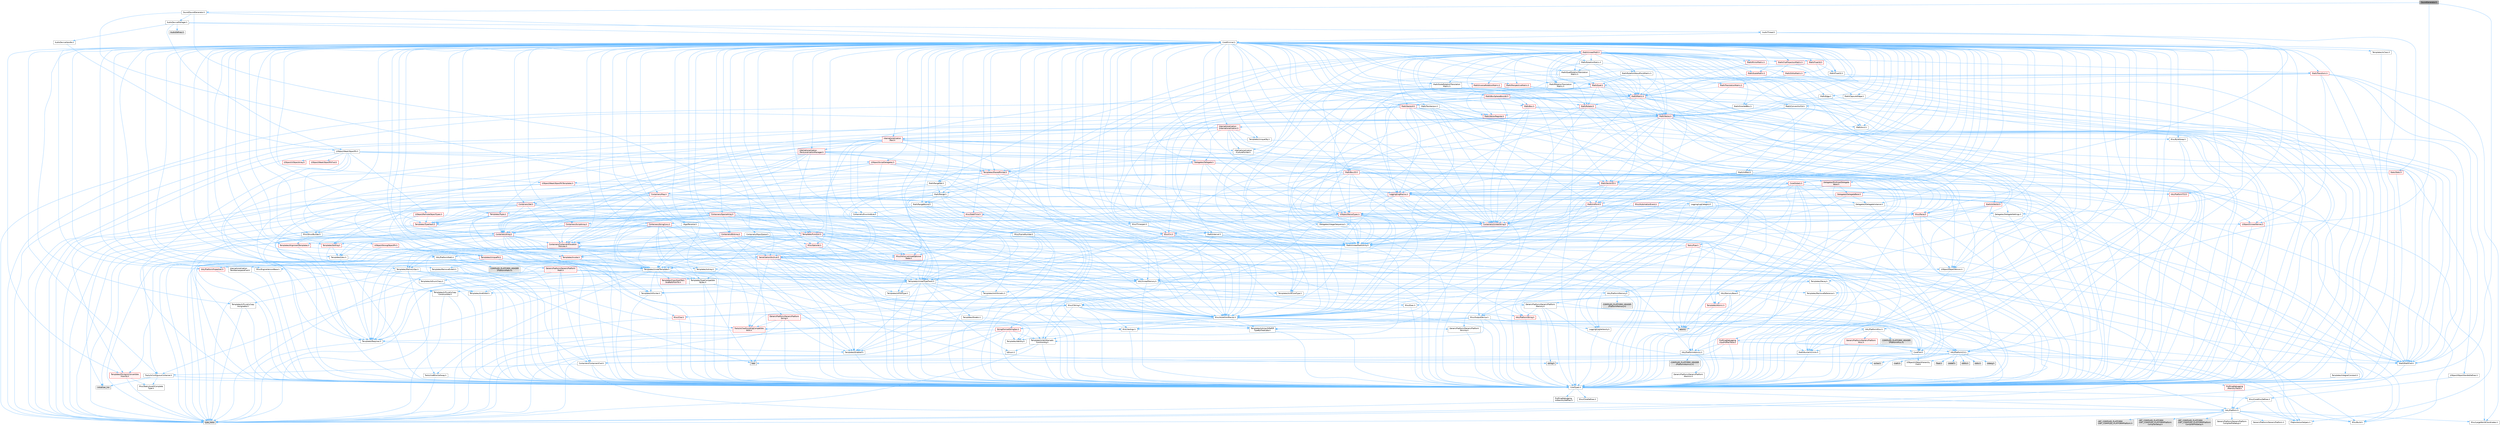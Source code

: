 digraph "SoundGenerator.h"
{
 // INTERACTIVE_SVG=YES
 // LATEX_PDF_SIZE
  bgcolor="transparent";
  edge [fontname=Helvetica,fontsize=10,labelfontname=Helvetica,labelfontsize=10];
  node [fontname=Helvetica,fontsize=10,shape=box,height=0.2,width=0.4];
  Node1 [id="Node000001",label="SoundGenerator.h",height=0.2,width=0.4,color="gray40", fillcolor="grey60", style="filled", fontcolor="black",tooltip=" "];
  Node1 -> Node2 [id="edge1_Node000001_Node000002",color="steelblue1",style="solid",tooltip=" "];
  Node2 [id="Node000002",label="CoreTypes.h",height=0.2,width=0.4,color="grey40", fillcolor="white", style="filled",URL="$dc/dec/CoreTypes_8h.html",tooltip=" "];
  Node2 -> Node3 [id="edge2_Node000002_Node000003",color="steelblue1",style="solid",tooltip=" "];
  Node3 [id="Node000003",label="HAL/Platform.h",height=0.2,width=0.4,color="grey40", fillcolor="white", style="filled",URL="$d9/dd0/Platform_8h.html",tooltip=" "];
  Node3 -> Node4 [id="edge3_Node000003_Node000004",color="steelblue1",style="solid",tooltip=" "];
  Node4 [id="Node000004",label="Misc/Build.h",height=0.2,width=0.4,color="grey40", fillcolor="white", style="filled",URL="$d3/dbb/Build_8h.html",tooltip=" "];
  Node3 -> Node5 [id="edge4_Node000003_Node000005",color="steelblue1",style="solid",tooltip=" "];
  Node5 [id="Node000005",label="Misc/LargeWorldCoordinates.h",height=0.2,width=0.4,color="grey40", fillcolor="white", style="filled",URL="$d2/dcb/LargeWorldCoordinates_8h.html",tooltip=" "];
  Node3 -> Node6 [id="edge5_Node000003_Node000006",color="steelblue1",style="solid",tooltip=" "];
  Node6 [id="Node000006",label="type_traits",height=0.2,width=0.4,color="grey60", fillcolor="#E0E0E0", style="filled",tooltip=" "];
  Node3 -> Node7 [id="edge6_Node000003_Node000007",color="steelblue1",style="solid",tooltip=" "];
  Node7 [id="Node000007",label="PreprocessorHelpers.h",height=0.2,width=0.4,color="grey40", fillcolor="white", style="filled",URL="$db/ddb/PreprocessorHelpers_8h.html",tooltip=" "];
  Node3 -> Node8 [id="edge7_Node000003_Node000008",color="steelblue1",style="solid",tooltip=" "];
  Node8 [id="Node000008",label="UBT_COMPILED_PLATFORM\l/UBT_COMPILED_PLATFORMPlatform\lCompilerPreSetup.h",height=0.2,width=0.4,color="grey60", fillcolor="#E0E0E0", style="filled",tooltip=" "];
  Node3 -> Node9 [id="edge8_Node000003_Node000009",color="steelblue1",style="solid",tooltip=" "];
  Node9 [id="Node000009",label="GenericPlatform/GenericPlatform\lCompilerPreSetup.h",height=0.2,width=0.4,color="grey40", fillcolor="white", style="filled",URL="$d9/dc8/GenericPlatformCompilerPreSetup_8h.html",tooltip=" "];
  Node3 -> Node10 [id="edge9_Node000003_Node000010",color="steelblue1",style="solid",tooltip=" "];
  Node10 [id="Node000010",label="GenericPlatform/GenericPlatform.h",height=0.2,width=0.4,color="grey40", fillcolor="white", style="filled",URL="$d6/d84/GenericPlatform_8h.html",tooltip=" "];
  Node3 -> Node11 [id="edge10_Node000003_Node000011",color="steelblue1",style="solid",tooltip=" "];
  Node11 [id="Node000011",label="UBT_COMPILED_PLATFORM\l/UBT_COMPILED_PLATFORMPlatform.h",height=0.2,width=0.4,color="grey60", fillcolor="#E0E0E0", style="filled",tooltip=" "];
  Node3 -> Node12 [id="edge11_Node000003_Node000012",color="steelblue1",style="solid",tooltip=" "];
  Node12 [id="Node000012",label="UBT_COMPILED_PLATFORM\l/UBT_COMPILED_PLATFORMPlatform\lCompilerSetup.h",height=0.2,width=0.4,color="grey60", fillcolor="#E0E0E0", style="filled",tooltip=" "];
  Node2 -> Node13 [id="edge12_Node000002_Node000013",color="steelblue1",style="solid",tooltip=" "];
  Node13 [id="Node000013",label="ProfilingDebugging\l/UMemoryDefines.h",height=0.2,width=0.4,color="grey40", fillcolor="white", style="filled",URL="$d2/da2/UMemoryDefines_8h.html",tooltip=" "];
  Node2 -> Node14 [id="edge13_Node000002_Node000014",color="steelblue1",style="solid",tooltip=" "];
  Node14 [id="Node000014",label="Misc/CoreMiscDefines.h",height=0.2,width=0.4,color="grey40", fillcolor="white", style="filled",URL="$da/d38/CoreMiscDefines_8h.html",tooltip=" "];
  Node14 -> Node3 [id="edge14_Node000014_Node000003",color="steelblue1",style="solid",tooltip=" "];
  Node14 -> Node7 [id="edge15_Node000014_Node000007",color="steelblue1",style="solid",tooltip=" "];
  Node2 -> Node15 [id="edge16_Node000002_Node000015",color="steelblue1",style="solid",tooltip=" "];
  Node15 [id="Node000015",label="Misc/CoreDefines.h",height=0.2,width=0.4,color="grey40", fillcolor="white", style="filled",URL="$d3/dd2/CoreDefines_8h.html",tooltip=" "];
  Node1 -> Node16 [id="edge17_Node000001_Node000016",color="steelblue1",style="solid",tooltip=" "];
  Node16 [id="Node000016",label="Sound/SoundGenerator.h",height=0.2,width=0.4,color="grey40", fillcolor="white", style="filled",URL="$d5/d12/Source_2Runtime_2Engine_2Classes_2Sound_2SoundGenerator_8h.html",tooltip=" "];
  Node16 -> Node17 [id="edge18_Node000016_Node000017",color="steelblue1",style="solid",tooltip=" "];
  Node17 [id="Node000017",label="AudioDeviceManager.h",height=0.2,width=0.4,color="grey40", fillcolor="white", style="filled",URL="$d2/ded/AudioDeviceManager_8h.html",tooltip=" "];
  Node17 -> Node18 [id="edge19_Node000017_Node000018",color="steelblue1",style="solid",tooltip=" "];
  Node18 [id="Node000018",label="AudioDefines.h",height=0.2,width=0.4,color="grey60", fillcolor="#E0E0E0", style="filled",tooltip=" "];
  Node17 -> Node19 [id="edge20_Node000017_Node000019",color="steelblue1",style="solid",tooltip=" "];
  Node19 [id="Node000019",label="AudioDeviceHandle.h",height=0.2,width=0.4,color="grey40", fillcolor="white", style="filled",URL="$d5/db6/AudioDeviceHandle_8h.html",tooltip=" "];
  Node19 -> Node20 [id="edge21_Node000019_Node000020",color="steelblue1",style="solid",tooltip=" "];
  Node20 [id="Node000020",label="UObject/WeakObjectPtr.h",height=0.2,width=0.4,color="grey40", fillcolor="white", style="filled",URL="$d6/d96/WeakObjectPtr_8h.html",tooltip=" "];
  Node20 -> Node2 [id="edge22_Node000020_Node000002",color="steelblue1",style="solid",tooltip=" "];
  Node20 -> Node21 [id="edge23_Node000020_Node000021",color="steelblue1",style="solid",tooltip=" "];
  Node21 [id="Node000021",label="Misc/AssertionMacros.h",height=0.2,width=0.4,color="grey40", fillcolor="white", style="filled",URL="$d0/dfa/AssertionMacros_8h.html",tooltip=" "];
  Node21 -> Node2 [id="edge24_Node000021_Node000002",color="steelblue1",style="solid",tooltip=" "];
  Node21 -> Node3 [id="edge25_Node000021_Node000003",color="steelblue1",style="solid",tooltip=" "];
  Node21 -> Node22 [id="edge26_Node000021_Node000022",color="steelblue1",style="solid",tooltip=" "];
  Node22 [id="Node000022",label="HAL/PlatformMisc.h",height=0.2,width=0.4,color="grey40", fillcolor="white", style="filled",URL="$d0/df5/PlatformMisc_8h.html",tooltip=" "];
  Node22 -> Node2 [id="edge27_Node000022_Node000002",color="steelblue1",style="solid",tooltip=" "];
  Node22 -> Node23 [id="edge28_Node000022_Node000023",color="steelblue1",style="solid",tooltip=" "];
  Node23 [id="Node000023",label="GenericPlatform/GenericPlatform\lMisc.h",height=0.2,width=0.4,color="red", fillcolor="#FFF0F0", style="filled",URL="$db/d9a/GenericPlatformMisc_8h.html",tooltip=" "];
  Node23 -> Node29 [id="edge29_Node000023_Node000029",color="steelblue1",style="solid",tooltip=" "];
  Node29 [id="Node000029",label="CoreFwd.h",height=0.2,width=0.4,color="grey40", fillcolor="white", style="filled",URL="$d1/d1e/CoreFwd_8h.html",tooltip=" "];
  Node29 -> Node2 [id="edge30_Node000029_Node000002",color="steelblue1",style="solid",tooltip=" "];
  Node29 -> Node30 [id="edge31_Node000029_Node000030",color="steelblue1",style="solid",tooltip=" "];
  Node30 [id="Node000030",label="Containers/ContainersFwd.h",height=0.2,width=0.4,color="grey40", fillcolor="white", style="filled",URL="$d4/d0a/ContainersFwd_8h.html",tooltip=" "];
  Node30 -> Node3 [id="edge32_Node000030_Node000003",color="steelblue1",style="solid",tooltip=" "];
  Node30 -> Node2 [id="edge33_Node000030_Node000002",color="steelblue1",style="solid",tooltip=" "];
  Node30 -> Node27 [id="edge34_Node000030_Node000027",color="steelblue1",style="solid",tooltip=" "];
  Node27 [id="Node000027",label="Traits/IsContiguousContainer.h",height=0.2,width=0.4,color="grey40", fillcolor="white", style="filled",URL="$d5/d3c/IsContiguousContainer_8h.html",tooltip=" "];
  Node27 -> Node2 [id="edge35_Node000027_Node000002",color="steelblue1",style="solid",tooltip=" "];
  Node27 -> Node28 [id="edge36_Node000027_Node000028",color="steelblue1",style="solid",tooltip=" "];
  Node28 [id="Node000028",label="Misc/StaticAssertComplete\lType.h",height=0.2,width=0.4,color="grey40", fillcolor="white", style="filled",URL="$d5/d4e/StaticAssertCompleteType_8h.html",tooltip=" "];
  Node27 -> Node26 [id="edge37_Node000027_Node000026",color="steelblue1",style="solid",tooltip=" "];
  Node26 [id="Node000026",label="initializer_list",height=0.2,width=0.4,color="grey60", fillcolor="#E0E0E0", style="filled",tooltip=" "];
  Node29 -> Node31 [id="edge38_Node000029_Node000031",color="steelblue1",style="solid",tooltip=" "];
  Node31 [id="Node000031",label="Math/MathFwd.h",height=0.2,width=0.4,color="grey40", fillcolor="white", style="filled",URL="$d2/d10/MathFwd_8h.html",tooltip=" "];
  Node31 -> Node3 [id="edge39_Node000031_Node000003",color="steelblue1",style="solid",tooltip=" "];
  Node29 -> Node32 [id="edge40_Node000029_Node000032",color="steelblue1",style="solid",tooltip=" "];
  Node32 [id="Node000032",label="UObject/UObjectHierarchy\lFwd.h",height=0.2,width=0.4,color="grey40", fillcolor="white", style="filled",URL="$d3/d13/UObjectHierarchyFwd_8h.html",tooltip=" "];
  Node23 -> Node2 [id="edge41_Node000023_Node000002",color="steelblue1",style="solid",tooltip=" "];
  Node23 -> Node34 [id="edge42_Node000023_Node000034",color="steelblue1",style="solid",tooltip=" "];
  Node34 [id="Node000034",label="HAL/PlatformCrt.h",height=0.2,width=0.4,color="grey40", fillcolor="white", style="filled",URL="$d8/d75/PlatformCrt_8h.html",tooltip=" "];
  Node34 -> Node35 [id="edge43_Node000034_Node000035",color="steelblue1",style="solid",tooltip=" "];
  Node35 [id="Node000035",label="new",height=0.2,width=0.4,color="grey60", fillcolor="#E0E0E0", style="filled",tooltip=" "];
  Node34 -> Node36 [id="edge44_Node000034_Node000036",color="steelblue1",style="solid",tooltip=" "];
  Node36 [id="Node000036",label="wchar.h",height=0.2,width=0.4,color="grey60", fillcolor="#E0E0E0", style="filled",tooltip=" "];
  Node34 -> Node37 [id="edge45_Node000034_Node000037",color="steelblue1",style="solid",tooltip=" "];
  Node37 [id="Node000037",label="stddef.h",height=0.2,width=0.4,color="grey60", fillcolor="#E0E0E0", style="filled",tooltip=" "];
  Node34 -> Node38 [id="edge46_Node000034_Node000038",color="steelblue1",style="solid",tooltip=" "];
  Node38 [id="Node000038",label="stdlib.h",height=0.2,width=0.4,color="grey60", fillcolor="#E0E0E0", style="filled",tooltip=" "];
  Node34 -> Node39 [id="edge47_Node000034_Node000039",color="steelblue1",style="solid",tooltip=" "];
  Node39 [id="Node000039",label="stdio.h",height=0.2,width=0.4,color="grey60", fillcolor="#E0E0E0", style="filled",tooltip=" "];
  Node34 -> Node40 [id="edge48_Node000034_Node000040",color="steelblue1",style="solid",tooltip=" "];
  Node40 [id="Node000040",label="stdarg.h",height=0.2,width=0.4,color="grey60", fillcolor="#E0E0E0", style="filled",tooltip=" "];
  Node34 -> Node41 [id="edge49_Node000034_Node000041",color="steelblue1",style="solid",tooltip=" "];
  Node41 [id="Node000041",label="math.h",height=0.2,width=0.4,color="grey60", fillcolor="#E0E0E0", style="filled",tooltip=" "];
  Node34 -> Node42 [id="edge50_Node000034_Node000042",color="steelblue1",style="solid",tooltip=" "];
  Node42 [id="Node000042",label="float.h",height=0.2,width=0.4,color="grey60", fillcolor="#E0E0E0", style="filled",tooltip=" "];
  Node34 -> Node43 [id="edge51_Node000034_Node000043",color="steelblue1",style="solid",tooltip=" "];
  Node43 [id="Node000043",label="string.h",height=0.2,width=0.4,color="grey60", fillcolor="#E0E0E0", style="filled",tooltip=" "];
  Node23 -> Node44 [id="edge52_Node000023_Node000044",color="steelblue1",style="solid",tooltip=" "];
  Node44 [id="Node000044",label="Math/NumericLimits.h",height=0.2,width=0.4,color="grey40", fillcolor="white", style="filled",URL="$df/d1b/NumericLimits_8h.html",tooltip=" "];
  Node44 -> Node2 [id="edge53_Node000044_Node000002",color="steelblue1",style="solid",tooltip=" "];
  Node22 -> Node49 [id="edge54_Node000022_Node000049",color="steelblue1",style="solid",tooltip=" "];
  Node49 [id="Node000049",label="COMPILED_PLATFORM_HEADER\l(PlatformMisc.h)",height=0.2,width=0.4,color="grey60", fillcolor="#E0E0E0", style="filled",tooltip=" "];
  Node22 -> Node50 [id="edge55_Node000022_Node000050",color="steelblue1",style="solid",tooltip=" "];
  Node50 [id="Node000050",label="ProfilingDebugging\l/CpuProfilerTrace.h",height=0.2,width=0.4,color="red", fillcolor="#FFF0F0", style="filled",URL="$da/dcb/CpuProfilerTrace_8h.html",tooltip=" "];
  Node50 -> Node2 [id="edge56_Node000050_Node000002",color="steelblue1",style="solid",tooltip=" "];
  Node50 -> Node30 [id="edge57_Node000050_Node000030",color="steelblue1",style="solid",tooltip=" "];
  Node50 -> Node51 [id="edge58_Node000050_Node000051",color="steelblue1",style="solid",tooltip=" "];
  Node51 [id="Node000051",label="HAL/PlatformAtomics.h",height=0.2,width=0.4,color="grey40", fillcolor="white", style="filled",URL="$d3/d36/PlatformAtomics_8h.html",tooltip=" "];
  Node51 -> Node2 [id="edge59_Node000051_Node000002",color="steelblue1",style="solid",tooltip=" "];
  Node51 -> Node52 [id="edge60_Node000051_Node000052",color="steelblue1",style="solid",tooltip=" "];
  Node52 [id="Node000052",label="GenericPlatform/GenericPlatform\lAtomics.h",height=0.2,width=0.4,color="grey40", fillcolor="white", style="filled",URL="$da/d72/GenericPlatformAtomics_8h.html",tooltip=" "];
  Node52 -> Node2 [id="edge61_Node000052_Node000002",color="steelblue1",style="solid",tooltip=" "];
  Node51 -> Node53 [id="edge62_Node000051_Node000053",color="steelblue1",style="solid",tooltip=" "];
  Node53 [id="Node000053",label="COMPILED_PLATFORM_HEADER\l(PlatformAtomics.h)",height=0.2,width=0.4,color="grey60", fillcolor="#E0E0E0", style="filled",tooltip=" "];
  Node50 -> Node7 [id="edge63_Node000050_Node000007",color="steelblue1",style="solid",tooltip=" "];
  Node50 -> Node4 [id="edge64_Node000050_Node000004",color="steelblue1",style="solid",tooltip=" "];
  Node21 -> Node7 [id="edge65_Node000021_Node000007",color="steelblue1",style="solid",tooltip=" "];
  Node21 -> Node58 [id="edge66_Node000021_Node000058",color="steelblue1",style="solid",tooltip=" "];
  Node58 [id="Node000058",label="Templates/EnableIf.h",height=0.2,width=0.4,color="grey40", fillcolor="white", style="filled",URL="$d7/d60/EnableIf_8h.html",tooltip=" "];
  Node58 -> Node2 [id="edge67_Node000058_Node000002",color="steelblue1",style="solid",tooltip=" "];
  Node21 -> Node59 [id="edge68_Node000021_Node000059",color="steelblue1",style="solid",tooltip=" "];
  Node59 [id="Node000059",label="Templates/IsArrayOrRefOf\lTypeByPredicate.h",height=0.2,width=0.4,color="grey40", fillcolor="white", style="filled",URL="$d6/da1/IsArrayOrRefOfTypeByPredicate_8h.html",tooltip=" "];
  Node59 -> Node2 [id="edge69_Node000059_Node000002",color="steelblue1",style="solid",tooltip=" "];
  Node21 -> Node60 [id="edge70_Node000021_Node000060",color="steelblue1",style="solid",tooltip=" "];
  Node60 [id="Node000060",label="Templates/IsValidVariadic\lFunctionArg.h",height=0.2,width=0.4,color="grey40", fillcolor="white", style="filled",URL="$d0/dc8/IsValidVariadicFunctionArg_8h.html",tooltip=" "];
  Node60 -> Node2 [id="edge71_Node000060_Node000002",color="steelblue1",style="solid",tooltip=" "];
  Node60 -> Node61 [id="edge72_Node000060_Node000061",color="steelblue1",style="solid",tooltip=" "];
  Node61 [id="Node000061",label="IsEnum.h",height=0.2,width=0.4,color="grey40", fillcolor="white", style="filled",URL="$d4/de5/IsEnum_8h.html",tooltip=" "];
  Node60 -> Node6 [id="edge73_Node000060_Node000006",color="steelblue1",style="solid",tooltip=" "];
  Node21 -> Node62 [id="edge74_Node000021_Node000062",color="steelblue1",style="solid",tooltip=" "];
  Node62 [id="Node000062",label="Traits/IsCharEncodingCompatible\lWith.h",height=0.2,width=0.4,color="red", fillcolor="#FFF0F0", style="filled",URL="$df/dd1/IsCharEncodingCompatibleWith_8h.html",tooltip=" "];
  Node62 -> Node6 [id="edge75_Node000062_Node000006",color="steelblue1",style="solid",tooltip=" "];
  Node21 -> Node64 [id="edge76_Node000021_Node000064",color="steelblue1",style="solid",tooltip=" "];
  Node64 [id="Node000064",label="Misc/VarArgs.h",height=0.2,width=0.4,color="grey40", fillcolor="white", style="filled",URL="$d5/d6f/VarArgs_8h.html",tooltip=" "];
  Node64 -> Node2 [id="edge77_Node000064_Node000002",color="steelblue1",style="solid",tooltip=" "];
  Node21 -> Node65 [id="edge78_Node000021_Node000065",color="steelblue1",style="solid",tooltip=" "];
  Node65 [id="Node000065",label="String/FormatStringSan.h",height=0.2,width=0.4,color="red", fillcolor="#FFF0F0", style="filled",URL="$d3/d8b/FormatStringSan_8h.html",tooltip=" "];
  Node65 -> Node6 [id="edge79_Node000065_Node000006",color="steelblue1",style="solid",tooltip=" "];
  Node65 -> Node2 [id="edge80_Node000065_Node000002",color="steelblue1",style="solid",tooltip=" "];
  Node65 -> Node66 [id="edge81_Node000065_Node000066",color="steelblue1",style="solid",tooltip=" "];
  Node66 [id="Node000066",label="Templates/Requires.h",height=0.2,width=0.4,color="grey40", fillcolor="white", style="filled",URL="$dc/d96/Requires_8h.html",tooltip=" "];
  Node66 -> Node58 [id="edge82_Node000066_Node000058",color="steelblue1",style="solid",tooltip=" "];
  Node66 -> Node6 [id="edge83_Node000066_Node000006",color="steelblue1",style="solid",tooltip=" "];
  Node65 -> Node67 [id="edge84_Node000065_Node000067",color="steelblue1",style="solid",tooltip=" "];
  Node67 [id="Node000067",label="Templates/Identity.h",height=0.2,width=0.4,color="grey40", fillcolor="white", style="filled",URL="$d0/dd5/Identity_8h.html",tooltip=" "];
  Node65 -> Node60 [id="edge85_Node000065_Node000060",color="steelblue1",style="solid",tooltip=" "];
  Node65 -> Node30 [id="edge86_Node000065_Node000030",color="steelblue1",style="solid",tooltip=" "];
  Node21 -> Node71 [id="edge87_Node000021_Node000071",color="steelblue1",style="solid",tooltip=" "];
  Node71 [id="Node000071",label="atomic",height=0.2,width=0.4,color="grey60", fillcolor="#E0E0E0", style="filled",tooltip=" "];
  Node20 -> Node72 [id="edge88_Node000020_Node000072",color="steelblue1",style="solid",tooltip=" "];
  Node72 [id="Node000072",label="Templates/UnrealTemplate.h",height=0.2,width=0.4,color="grey40", fillcolor="white", style="filled",URL="$d4/d24/UnrealTemplate_8h.html",tooltip=" "];
  Node72 -> Node2 [id="edge89_Node000072_Node000002",color="steelblue1",style="solid",tooltip=" "];
  Node72 -> Node73 [id="edge90_Node000072_Node000073",color="steelblue1",style="solid",tooltip=" "];
  Node73 [id="Node000073",label="Templates/IsPointer.h",height=0.2,width=0.4,color="grey40", fillcolor="white", style="filled",URL="$d7/d05/IsPointer_8h.html",tooltip=" "];
  Node73 -> Node2 [id="edge91_Node000073_Node000002",color="steelblue1",style="solid",tooltip=" "];
  Node72 -> Node74 [id="edge92_Node000072_Node000074",color="steelblue1",style="solid",tooltip=" "];
  Node74 [id="Node000074",label="HAL/UnrealMemory.h",height=0.2,width=0.4,color="grey40", fillcolor="white", style="filled",URL="$d9/d96/UnrealMemory_8h.html",tooltip=" "];
  Node74 -> Node2 [id="edge93_Node000074_Node000002",color="steelblue1",style="solid",tooltip=" "];
  Node74 -> Node75 [id="edge94_Node000074_Node000075",color="steelblue1",style="solid",tooltip=" "];
  Node75 [id="Node000075",label="GenericPlatform/GenericPlatform\lMemory.h",height=0.2,width=0.4,color="grey40", fillcolor="white", style="filled",URL="$dd/d22/GenericPlatformMemory_8h.html",tooltip=" "];
  Node75 -> Node29 [id="edge95_Node000075_Node000029",color="steelblue1",style="solid",tooltip=" "];
  Node75 -> Node2 [id="edge96_Node000075_Node000002",color="steelblue1",style="solid",tooltip=" "];
  Node75 -> Node76 [id="edge97_Node000075_Node000076",color="steelblue1",style="solid",tooltip=" "];
  Node76 [id="Node000076",label="HAL/PlatformString.h",height=0.2,width=0.4,color="red", fillcolor="#FFF0F0", style="filled",URL="$db/db5/PlatformString_8h.html",tooltip=" "];
  Node76 -> Node2 [id="edge98_Node000076_Node000002",color="steelblue1",style="solid",tooltip=" "];
  Node75 -> Node43 [id="edge99_Node000075_Node000043",color="steelblue1",style="solid",tooltip=" "];
  Node75 -> Node36 [id="edge100_Node000075_Node000036",color="steelblue1",style="solid",tooltip=" "];
  Node74 -> Node78 [id="edge101_Node000074_Node000078",color="steelblue1",style="solid",tooltip=" "];
  Node78 [id="Node000078",label="HAL/MemoryBase.h",height=0.2,width=0.4,color="grey40", fillcolor="white", style="filled",URL="$d6/d9f/MemoryBase_8h.html",tooltip=" "];
  Node78 -> Node2 [id="edge102_Node000078_Node000002",color="steelblue1",style="solid",tooltip=" "];
  Node78 -> Node51 [id="edge103_Node000078_Node000051",color="steelblue1",style="solid",tooltip=" "];
  Node78 -> Node34 [id="edge104_Node000078_Node000034",color="steelblue1",style="solid",tooltip=" "];
  Node78 -> Node79 [id="edge105_Node000078_Node000079",color="steelblue1",style="solid",tooltip=" "];
  Node79 [id="Node000079",label="Misc/Exec.h",height=0.2,width=0.4,color="grey40", fillcolor="white", style="filled",URL="$de/ddb/Exec_8h.html",tooltip=" "];
  Node79 -> Node2 [id="edge106_Node000079_Node000002",color="steelblue1",style="solid",tooltip=" "];
  Node79 -> Node21 [id="edge107_Node000079_Node000021",color="steelblue1",style="solid",tooltip=" "];
  Node78 -> Node80 [id="edge108_Node000078_Node000080",color="steelblue1",style="solid",tooltip=" "];
  Node80 [id="Node000080",label="Misc/OutputDevice.h",height=0.2,width=0.4,color="grey40", fillcolor="white", style="filled",URL="$d7/d32/OutputDevice_8h.html",tooltip=" "];
  Node80 -> Node29 [id="edge109_Node000080_Node000029",color="steelblue1",style="solid",tooltip=" "];
  Node80 -> Node2 [id="edge110_Node000080_Node000002",color="steelblue1",style="solid",tooltip=" "];
  Node80 -> Node81 [id="edge111_Node000080_Node000081",color="steelblue1",style="solid",tooltip=" "];
  Node81 [id="Node000081",label="Logging/LogVerbosity.h",height=0.2,width=0.4,color="grey40", fillcolor="white", style="filled",URL="$d2/d8f/LogVerbosity_8h.html",tooltip=" "];
  Node81 -> Node2 [id="edge112_Node000081_Node000002",color="steelblue1",style="solid",tooltip=" "];
  Node80 -> Node64 [id="edge113_Node000080_Node000064",color="steelblue1",style="solid",tooltip=" "];
  Node80 -> Node59 [id="edge114_Node000080_Node000059",color="steelblue1",style="solid",tooltip=" "];
  Node80 -> Node60 [id="edge115_Node000080_Node000060",color="steelblue1",style="solid",tooltip=" "];
  Node80 -> Node62 [id="edge116_Node000080_Node000062",color="steelblue1",style="solid",tooltip=" "];
  Node78 -> Node82 [id="edge117_Node000078_Node000082",color="steelblue1",style="solid",tooltip=" "];
  Node82 [id="Node000082",label="Templates/Atomic.h",height=0.2,width=0.4,color="red", fillcolor="#FFF0F0", style="filled",URL="$d3/d91/Atomic_8h.html",tooltip=" "];
  Node82 -> Node71 [id="edge118_Node000082_Node000071",color="steelblue1",style="solid",tooltip=" "];
  Node74 -> Node91 [id="edge119_Node000074_Node000091",color="steelblue1",style="solid",tooltip=" "];
  Node91 [id="Node000091",label="HAL/PlatformMemory.h",height=0.2,width=0.4,color="grey40", fillcolor="white", style="filled",URL="$de/d68/PlatformMemory_8h.html",tooltip=" "];
  Node91 -> Node2 [id="edge120_Node000091_Node000002",color="steelblue1",style="solid",tooltip=" "];
  Node91 -> Node75 [id="edge121_Node000091_Node000075",color="steelblue1",style="solid",tooltip=" "];
  Node91 -> Node92 [id="edge122_Node000091_Node000092",color="steelblue1",style="solid",tooltip=" "];
  Node92 [id="Node000092",label="COMPILED_PLATFORM_HEADER\l(PlatformMemory.h)",height=0.2,width=0.4,color="grey60", fillcolor="#E0E0E0", style="filled",tooltip=" "];
  Node74 -> Node93 [id="edge123_Node000074_Node000093",color="steelblue1",style="solid",tooltip=" "];
  Node93 [id="Node000093",label="ProfilingDebugging\l/MemoryTrace.h",height=0.2,width=0.4,color="red", fillcolor="#FFF0F0", style="filled",URL="$da/dd7/MemoryTrace_8h.html",tooltip=" "];
  Node93 -> Node3 [id="edge124_Node000093_Node000003",color="steelblue1",style="solid",tooltip=" "];
  Node74 -> Node73 [id="edge125_Node000074_Node000073",color="steelblue1",style="solid",tooltip=" "];
  Node72 -> Node94 [id="edge126_Node000072_Node000094",color="steelblue1",style="solid",tooltip=" "];
  Node94 [id="Node000094",label="Templates/CopyQualifiers\lAndRefsFromTo.h",height=0.2,width=0.4,color="red", fillcolor="#FFF0F0", style="filled",URL="$d3/db3/CopyQualifiersAndRefsFromTo_8h.html",tooltip=" "];
  Node72 -> Node96 [id="edge127_Node000072_Node000096",color="steelblue1",style="solid",tooltip=" "];
  Node96 [id="Node000096",label="Templates/UnrealTypeTraits.h",height=0.2,width=0.4,color="grey40", fillcolor="white", style="filled",URL="$d2/d2d/UnrealTypeTraits_8h.html",tooltip=" "];
  Node96 -> Node2 [id="edge128_Node000096_Node000002",color="steelblue1",style="solid",tooltip=" "];
  Node96 -> Node73 [id="edge129_Node000096_Node000073",color="steelblue1",style="solid",tooltip=" "];
  Node96 -> Node21 [id="edge130_Node000096_Node000021",color="steelblue1",style="solid",tooltip=" "];
  Node96 -> Node87 [id="edge131_Node000096_Node000087",color="steelblue1",style="solid",tooltip=" "];
  Node87 [id="Node000087",label="Templates/AndOrNot.h",height=0.2,width=0.4,color="grey40", fillcolor="white", style="filled",URL="$db/d0a/AndOrNot_8h.html",tooltip=" "];
  Node87 -> Node2 [id="edge132_Node000087_Node000002",color="steelblue1",style="solid",tooltip=" "];
  Node96 -> Node58 [id="edge133_Node000096_Node000058",color="steelblue1",style="solid",tooltip=" "];
  Node96 -> Node97 [id="edge134_Node000096_Node000097",color="steelblue1",style="solid",tooltip=" "];
  Node97 [id="Node000097",label="Templates/IsArithmetic.h",height=0.2,width=0.4,color="grey40", fillcolor="white", style="filled",URL="$d2/d5d/IsArithmetic_8h.html",tooltip=" "];
  Node97 -> Node2 [id="edge135_Node000097_Node000002",color="steelblue1",style="solid",tooltip=" "];
  Node96 -> Node61 [id="edge136_Node000096_Node000061",color="steelblue1",style="solid",tooltip=" "];
  Node96 -> Node98 [id="edge137_Node000096_Node000098",color="steelblue1",style="solid",tooltip=" "];
  Node98 [id="Node000098",label="Templates/Models.h",height=0.2,width=0.4,color="grey40", fillcolor="white", style="filled",URL="$d3/d0c/Models_8h.html",tooltip=" "];
  Node98 -> Node67 [id="edge138_Node000098_Node000067",color="steelblue1",style="solid",tooltip=" "];
  Node96 -> Node99 [id="edge139_Node000096_Node000099",color="steelblue1",style="solid",tooltip=" "];
  Node99 [id="Node000099",label="Templates/IsPODType.h",height=0.2,width=0.4,color="grey40", fillcolor="white", style="filled",URL="$d7/db1/IsPODType_8h.html",tooltip=" "];
  Node99 -> Node2 [id="edge140_Node000099_Node000002",color="steelblue1",style="solid",tooltip=" "];
  Node96 -> Node100 [id="edge141_Node000096_Node000100",color="steelblue1",style="solid",tooltip=" "];
  Node100 [id="Node000100",label="Templates/IsUECoreType.h",height=0.2,width=0.4,color="grey40", fillcolor="white", style="filled",URL="$d1/db8/IsUECoreType_8h.html",tooltip=" "];
  Node100 -> Node2 [id="edge142_Node000100_Node000002",color="steelblue1",style="solid",tooltip=" "];
  Node100 -> Node6 [id="edge143_Node000100_Node000006",color="steelblue1",style="solid",tooltip=" "];
  Node96 -> Node88 [id="edge144_Node000096_Node000088",color="steelblue1",style="solid",tooltip=" "];
  Node88 [id="Node000088",label="Templates/IsTriviallyCopy\lConstructible.h",height=0.2,width=0.4,color="grey40", fillcolor="white", style="filled",URL="$d3/d78/IsTriviallyCopyConstructible_8h.html",tooltip=" "];
  Node88 -> Node2 [id="edge145_Node000088_Node000002",color="steelblue1",style="solid",tooltip=" "];
  Node88 -> Node6 [id="edge146_Node000088_Node000006",color="steelblue1",style="solid",tooltip=" "];
  Node72 -> Node101 [id="edge147_Node000072_Node000101",color="steelblue1",style="solid",tooltip=" "];
  Node101 [id="Node000101",label="Templates/RemoveReference.h",height=0.2,width=0.4,color="grey40", fillcolor="white", style="filled",URL="$da/dbe/RemoveReference_8h.html",tooltip=" "];
  Node101 -> Node2 [id="edge148_Node000101_Node000002",color="steelblue1",style="solid",tooltip=" "];
  Node72 -> Node66 [id="edge149_Node000072_Node000066",color="steelblue1",style="solid",tooltip=" "];
  Node72 -> Node102 [id="edge150_Node000072_Node000102",color="steelblue1",style="solid",tooltip=" "];
  Node102 [id="Node000102",label="Templates/TypeCompatible\lBytes.h",height=0.2,width=0.4,color="grey40", fillcolor="white", style="filled",URL="$df/d0a/TypeCompatibleBytes_8h.html",tooltip=" "];
  Node102 -> Node2 [id="edge151_Node000102_Node000002",color="steelblue1",style="solid",tooltip=" "];
  Node102 -> Node43 [id="edge152_Node000102_Node000043",color="steelblue1",style="solid",tooltip=" "];
  Node102 -> Node35 [id="edge153_Node000102_Node000035",color="steelblue1",style="solid",tooltip=" "];
  Node102 -> Node6 [id="edge154_Node000102_Node000006",color="steelblue1",style="solid",tooltip=" "];
  Node72 -> Node67 [id="edge155_Node000072_Node000067",color="steelblue1",style="solid",tooltip=" "];
  Node72 -> Node27 [id="edge156_Node000072_Node000027",color="steelblue1",style="solid",tooltip=" "];
  Node72 -> Node103 [id="edge157_Node000072_Node000103",color="steelblue1",style="solid",tooltip=" "];
  Node103 [id="Node000103",label="Traits/UseBitwiseSwap.h",height=0.2,width=0.4,color="grey40", fillcolor="white", style="filled",URL="$db/df3/UseBitwiseSwap_8h.html",tooltip=" "];
  Node103 -> Node2 [id="edge158_Node000103_Node000002",color="steelblue1",style="solid",tooltip=" "];
  Node103 -> Node6 [id="edge159_Node000103_Node000006",color="steelblue1",style="solid",tooltip=" "];
  Node72 -> Node6 [id="edge160_Node000072_Node000006",color="steelblue1",style="solid",tooltip=" "];
  Node20 -> Node104 [id="edge161_Node000020_Node000104",color="steelblue1",style="solid",tooltip=" "];
  Node104 [id="Node000104",label="UObject/ScriptDelegates.h",height=0.2,width=0.4,color="red", fillcolor="#FFF0F0", style="filled",URL="$de/d81/ScriptDelegates_8h.html",tooltip=" "];
  Node104 -> Node105 [id="edge162_Node000104_Node000105",color="steelblue1",style="solid",tooltip=" "];
  Node105 [id="Node000105",label="Containers/Array.h",height=0.2,width=0.4,color="red", fillcolor="#FFF0F0", style="filled",URL="$df/dd0/Array_8h.html",tooltip=" "];
  Node105 -> Node2 [id="edge163_Node000105_Node000002",color="steelblue1",style="solid",tooltip=" "];
  Node105 -> Node21 [id="edge164_Node000105_Node000021",color="steelblue1",style="solid",tooltip=" "];
  Node105 -> Node106 [id="edge165_Node000105_Node000106",color="steelblue1",style="solid",tooltip=" "];
  Node106 [id="Node000106",label="Misc/IntrusiveUnsetOptional\lState.h",height=0.2,width=0.4,color="red", fillcolor="#FFF0F0", style="filled",URL="$d2/d0a/IntrusiveUnsetOptionalState_8h.html",tooltip=" "];
  Node105 -> Node74 [id="edge166_Node000105_Node000074",color="steelblue1",style="solid",tooltip=" "];
  Node105 -> Node96 [id="edge167_Node000105_Node000096",color="steelblue1",style="solid",tooltip=" "];
  Node105 -> Node72 [id="edge168_Node000105_Node000072",color="steelblue1",style="solid",tooltip=" "];
  Node105 -> Node111 [id="edge169_Node000105_Node000111",color="steelblue1",style="solid",tooltip=" "];
  Node111 [id="Node000111",label="Containers/ContainerAllocation\lPolicies.h",height=0.2,width=0.4,color="red", fillcolor="#FFF0F0", style="filled",URL="$d7/dff/ContainerAllocationPolicies_8h.html",tooltip=" "];
  Node111 -> Node2 [id="edge170_Node000111_Node000002",color="steelblue1",style="solid",tooltip=" "];
  Node111 -> Node111 [id="edge171_Node000111_Node000111",color="steelblue1",style="solid",tooltip=" "];
  Node111 -> Node113 [id="edge172_Node000111_Node000113",color="steelblue1",style="solid",tooltip=" "];
  Node113 [id="Node000113",label="HAL/PlatformMath.h",height=0.2,width=0.4,color="grey40", fillcolor="white", style="filled",URL="$dc/d53/PlatformMath_8h.html",tooltip=" "];
  Node113 -> Node2 [id="edge173_Node000113_Node000002",color="steelblue1",style="solid",tooltip=" "];
  Node113 -> Node114 [id="edge174_Node000113_Node000114",color="steelblue1",style="solid",tooltip=" "];
  Node114 [id="Node000114",label="GenericPlatform/GenericPlatform\lMath.h",height=0.2,width=0.4,color="red", fillcolor="#FFF0F0", style="filled",URL="$d5/d79/GenericPlatformMath_8h.html",tooltip=" "];
  Node114 -> Node2 [id="edge175_Node000114_Node000002",color="steelblue1",style="solid",tooltip=" "];
  Node114 -> Node30 [id="edge176_Node000114_Node000030",color="steelblue1",style="solid",tooltip=" "];
  Node114 -> Node34 [id="edge177_Node000114_Node000034",color="steelblue1",style="solid",tooltip=" "];
  Node114 -> Node87 [id="edge178_Node000114_Node000087",color="steelblue1",style="solid",tooltip=" "];
  Node114 -> Node115 [id="edge179_Node000114_Node000115",color="steelblue1",style="solid",tooltip=" "];
  Node115 [id="Node000115",label="Templates/Decay.h",height=0.2,width=0.4,color="grey40", fillcolor="white", style="filled",URL="$dd/d0f/Decay_8h.html",tooltip=" "];
  Node115 -> Node2 [id="edge180_Node000115_Node000002",color="steelblue1",style="solid",tooltip=" "];
  Node115 -> Node101 [id="edge181_Node000115_Node000101",color="steelblue1",style="solid",tooltip=" "];
  Node115 -> Node6 [id="edge182_Node000115_Node000006",color="steelblue1",style="solid",tooltip=" "];
  Node114 -> Node96 [id="edge183_Node000114_Node000096",color="steelblue1",style="solid",tooltip=" "];
  Node114 -> Node66 [id="edge184_Node000114_Node000066",color="steelblue1",style="solid",tooltip=" "];
  Node114 -> Node102 [id="edge185_Node000114_Node000102",color="steelblue1",style="solid",tooltip=" "];
  Node114 -> Node6 [id="edge186_Node000114_Node000006",color="steelblue1",style="solid",tooltip=" "];
  Node113 -> Node120 [id="edge187_Node000113_Node000120",color="steelblue1",style="solid",tooltip=" "];
  Node120 [id="Node000120",label="COMPILED_PLATFORM_HEADER\l(PlatformMath.h)",height=0.2,width=0.4,color="grey60", fillcolor="#E0E0E0", style="filled",tooltip=" "];
  Node111 -> Node74 [id="edge188_Node000111_Node000074",color="steelblue1",style="solid",tooltip=" "];
  Node111 -> Node44 [id="edge189_Node000111_Node000044",color="steelblue1",style="solid",tooltip=" "];
  Node111 -> Node21 [id="edge190_Node000111_Node000021",color="steelblue1",style="solid",tooltip=" "];
  Node111 -> Node122 [id="edge191_Node000111_Node000122",color="steelblue1",style="solid",tooltip=" "];
  Node122 [id="Node000122",label="Templates/MemoryOps.h",height=0.2,width=0.4,color="grey40", fillcolor="white", style="filled",URL="$db/dea/MemoryOps_8h.html",tooltip=" "];
  Node122 -> Node2 [id="edge192_Node000122_Node000002",color="steelblue1",style="solid",tooltip=" "];
  Node122 -> Node74 [id="edge193_Node000122_Node000074",color="steelblue1",style="solid",tooltip=" "];
  Node122 -> Node89 [id="edge194_Node000122_Node000089",color="steelblue1",style="solid",tooltip=" "];
  Node89 [id="Node000089",label="Templates/IsTriviallyCopy\lAssignable.h",height=0.2,width=0.4,color="grey40", fillcolor="white", style="filled",URL="$d2/df2/IsTriviallyCopyAssignable_8h.html",tooltip=" "];
  Node89 -> Node2 [id="edge195_Node000089_Node000002",color="steelblue1",style="solid",tooltip=" "];
  Node89 -> Node6 [id="edge196_Node000089_Node000006",color="steelblue1",style="solid",tooltip=" "];
  Node122 -> Node88 [id="edge197_Node000122_Node000088",color="steelblue1",style="solid",tooltip=" "];
  Node122 -> Node66 [id="edge198_Node000122_Node000066",color="steelblue1",style="solid",tooltip=" "];
  Node122 -> Node96 [id="edge199_Node000122_Node000096",color="steelblue1",style="solid",tooltip=" "];
  Node122 -> Node103 [id="edge200_Node000122_Node000103",color="steelblue1",style="solid",tooltip=" "];
  Node122 -> Node35 [id="edge201_Node000122_Node000035",color="steelblue1",style="solid",tooltip=" "];
  Node122 -> Node6 [id="edge202_Node000122_Node000006",color="steelblue1",style="solid",tooltip=" "];
  Node111 -> Node102 [id="edge203_Node000111_Node000102",color="steelblue1",style="solid",tooltip=" "];
  Node111 -> Node6 [id="edge204_Node000111_Node000006",color="steelblue1",style="solid",tooltip=" "];
  Node105 -> Node124 [id="edge205_Node000105_Node000124",color="steelblue1",style="solid",tooltip=" "];
  Node124 [id="Node000124",label="Serialization/Archive.h",height=0.2,width=0.4,color="red", fillcolor="#FFF0F0", style="filled",URL="$d7/d3b/Archive_8h.html",tooltip=" "];
  Node124 -> Node29 [id="edge206_Node000124_Node000029",color="steelblue1",style="solid",tooltip=" "];
  Node124 -> Node2 [id="edge207_Node000124_Node000002",color="steelblue1",style="solid",tooltip=" "];
  Node124 -> Node125 [id="edge208_Node000124_Node000125",color="steelblue1",style="solid",tooltip=" "];
  Node125 [id="Node000125",label="HAL/PlatformProperties.h",height=0.2,width=0.4,color="red", fillcolor="#FFF0F0", style="filled",URL="$d9/db0/PlatformProperties_8h.html",tooltip=" "];
  Node125 -> Node2 [id="edge209_Node000125_Node000002",color="steelblue1",style="solid",tooltip=" "];
  Node124 -> Node128 [id="edge210_Node000124_Node000128",color="steelblue1",style="solid",tooltip=" "];
  Node128 [id="Node000128",label="Internationalization\l/TextNamespaceFwd.h",height=0.2,width=0.4,color="grey40", fillcolor="white", style="filled",URL="$d8/d97/TextNamespaceFwd_8h.html",tooltip=" "];
  Node128 -> Node2 [id="edge211_Node000128_Node000002",color="steelblue1",style="solid",tooltip=" "];
  Node124 -> Node31 [id="edge212_Node000124_Node000031",color="steelblue1",style="solid",tooltip=" "];
  Node124 -> Node21 [id="edge213_Node000124_Node000021",color="steelblue1",style="solid",tooltip=" "];
  Node124 -> Node4 [id="edge214_Node000124_Node000004",color="steelblue1",style="solid",tooltip=" "];
  Node124 -> Node129 [id="edge215_Node000124_Node000129",color="steelblue1",style="solid",tooltip=" "];
  Node129 [id="Node000129",label="Misc/EngineVersionBase.h",height=0.2,width=0.4,color="grey40", fillcolor="white", style="filled",URL="$d5/d2b/EngineVersionBase_8h.html",tooltip=" "];
  Node129 -> Node2 [id="edge216_Node000129_Node000002",color="steelblue1",style="solid",tooltip=" "];
  Node124 -> Node64 [id="edge217_Node000124_Node000064",color="steelblue1",style="solid",tooltip=" "];
  Node124 -> Node58 [id="edge218_Node000124_Node000058",color="steelblue1",style="solid",tooltip=" "];
  Node124 -> Node59 [id="edge219_Node000124_Node000059",color="steelblue1",style="solid",tooltip=" "];
  Node124 -> Node132 [id="edge220_Node000124_Node000132",color="steelblue1",style="solid",tooltip=" "];
  Node132 [id="Node000132",label="Templates/IsEnumClass.h",height=0.2,width=0.4,color="grey40", fillcolor="white", style="filled",URL="$d7/d15/IsEnumClass_8h.html",tooltip=" "];
  Node132 -> Node2 [id="edge221_Node000132_Node000002",color="steelblue1",style="solid",tooltip=" "];
  Node132 -> Node87 [id="edge222_Node000132_Node000087",color="steelblue1",style="solid",tooltip=" "];
  Node124 -> Node60 [id="edge223_Node000124_Node000060",color="steelblue1",style="solid",tooltip=" "];
  Node124 -> Node72 [id="edge224_Node000124_Node000072",color="steelblue1",style="solid",tooltip=" "];
  Node124 -> Node62 [id="edge225_Node000124_Node000062",color="steelblue1",style="solid",tooltip=" "];
  Node124 -> Node133 [id="edge226_Node000124_Node000133",color="steelblue1",style="solid",tooltip=" "];
  Node133 [id="Node000133",label="UObject/ObjectVersion.h",height=0.2,width=0.4,color="grey40", fillcolor="white", style="filled",URL="$da/d63/ObjectVersion_8h.html",tooltip=" "];
  Node133 -> Node2 [id="edge227_Node000133_Node000002",color="steelblue1",style="solid",tooltip=" "];
  Node105 -> Node150 [id="edge228_Node000105_Node000150",color="steelblue1",style="solid",tooltip=" "];
  Node150 [id="Node000150",label="Templates/Invoke.h",height=0.2,width=0.4,color="red", fillcolor="#FFF0F0", style="filled",URL="$d7/deb/Invoke_8h.html",tooltip=" "];
  Node150 -> Node2 [id="edge229_Node000150_Node000002",color="steelblue1",style="solid",tooltip=" "];
  Node150 -> Node72 [id="edge230_Node000150_Node000072",color="steelblue1",style="solid",tooltip=" "];
  Node150 -> Node6 [id="edge231_Node000150_Node000006",color="steelblue1",style="solid",tooltip=" "];
  Node105 -> Node155 [id="edge232_Node000105_Node000155",color="steelblue1",style="solid",tooltip=" "];
  Node155 [id="Node000155",label="Templates/Less.h",height=0.2,width=0.4,color="grey40", fillcolor="white", style="filled",URL="$de/dc8/Less_8h.html",tooltip=" "];
  Node155 -> Node2 [id="edge233_Node000155_Node000002",color="steelblue1",style="solid",tooltip=" "];
  Node155 -> Node72 [id="edge234_Node000155_Node000072",color="steelblue1",style="solid",tooltip=" "];
  Node105 -> Node66 [id="edge235_Node000105_Node000066",color="steelblue1",style="solid",tooltip=" "];
  Node105 -> Node163 [id="edge236_Node000105_Node000163",color="steelblue1",style="solid",tooltip=" "];
  Node163 [id="Node000163",label="Templates/Sorting.h",height=0.2,width=0.4,color="red", fillcolor="#FFF0F0", style="filled",URL="$d3/d9e/Sorting_8h.html",tooltip=" "];
  Node163 -> Node2 [id="edge237_Node000163_Node000002",color="steelblue1",style="solid",tooltip=" "];
  Node163 -> Node113 [id="edge238_Node000163_Node000113",color="steelblue1",style="solid",tooltip=" "];
  Node163 -> Node155 [id="edge239_Node000163_Node000155",color="steelblue1",style="solid",tooltip=" "];
  Node105 -> Node167 [id="edge240_Node000105_Node000167",color="steelblue1",style="solid",tooltip=" "];
  Node167 [id="Node000167",label="Templates/AlignmentTemplates.h",height=0.2,width=0.4,color="red", fillcolor="#FFF0F0", style="filled",URL="$dd/d32/AlignmentTemplates_8h.html",tooltip=" "];
  Node167 -> Node2 [id="edge241_Node000167_Node000002",color="steelblue1",style="solid",tooltip=" "];
  Node167 -> Node73 [id="edge242_Node000167_Node000073",color="steelblue1",style="solid",tooltip=" "];
  Node105 -> Node6 [id="edge243_Node000105_Node000006",color="steelblue1",style="solid",tooltip=" "];
  Node104 -> Node111 [id="edge244_Node000104_Node000111",color="steelblue1",style="solid",tooltip=" "];
  Node104 -> Node168 [id="edge245_Node000104_Node000168",color="steelblue1",style="solid",tooltip=" "];
  Node168 [id="Node000168",label="Containers/UnrealString.h",height=0.2,width=0.4,color="red", fillcolor="#FFF0F0", style="filled",URL="$d5/dba/UnrealString_8h.html",tooltip=" "];
  Node104 -> Node21 [id="edge246_Node000104_Node000021",color="steelblue1",style="solid",tooltip=" "];
  Node104 -> Node183 [id="edge247_Node000104_Node000183",color="steelblue1",style="solid",tooltip=" "];
  Node183 [id="Node000183",label="Templates/SharedPointer.h",height=0.2,width=0.4,color="red", fillcolor="#FFF0F0", style="filled",URL="$d2/d17/SharedPointer_8h.html",tooltip=" "];
  Node183 -> Node2 [id="edge248_Node000183_Node000002",color="steelblue1",style="solid",tooltip=" "];
  Node183 -> Node106 [id="edge249_Node000183_Node000106",color="steelblue1",style="solid",tooltip=" "];
  Node183 -> Node184 [id="edge250_Node000183_Node000184",color="steelblue1",style="solid",tooltip=" "];
  Node184 [id="Node000184",label="Templates/PointerIsConvertible\lFromTo.h",height=0.2,width=0.4,color="red", fillcolor="#FFF0F0", style="filled",URL="$d6/d65/PointerIsConvertibleFromTo_8h.html",tooltip=" "];
  Node184 -> Node2 [id="edge251_Node000184_Node000002",color="steelblue1",style="solid",tooltip=" "];
  Node184 -> Node28 [id="edge252_Node000184_Node000028",color="steelblue1",style="solid",tooltip=" "];
  Node184 -> Node6 [id="edge253_Node000184_Node000006",color="steelblue1",style="solid",tooltip=" "];
  Node183 -> Node21 [id="edge254_Node000183_Node000021",color="steelblue1",style="solid",tooltip=" "];
  Node183 -> Node74 [id="edge255_Node000183_Node000074",color="steelblue1",style="solid",tooltip=" "];
  Node183 -> Node105 [id="edge256_Node000183_Node000105",color="steelblue1",style="solid",tooltip=" "];
  Node183 -> Node185 [id="edge257_Node000183_Node000185",color="steelblue1",style="solid",tooltip=" "];
  Node185 [id="Node000185",label="Containers/Map.h",height=0.2,width=0.4,color="red", fillcolor="#FFF0F0", style="filled",URL="$df/d79/Map_8h.html",tooltip=" "];
  Node185 -> Node2 [id="edge258_Node000185_Node000002",color="steelblue1",style="solid",tooltip=" "];
  Node185 -> Node186 [id="edge259_Node000185_Node000186",color="steelblue1",style="solid",tooltip=" "];
  Node186 [id="Node000186",label="Algo/Reverse.h",height=0.2,width=0.4,color="grey40", fillcolor="white", style="filled",URL="$d5/d93/Reverse_8h.html",tooltip=" "];
  Node186 -> Node2 [id="edge260_Node000186_Node000002",color="steelblue1",style="solid",tooltip=" "];
  Node186 -> Node72 [id="edge261_Node000186_Node000072",color="steelblue1",style="solid",tooltip=" "];
  Node185 -> Node187 [id="edge262_Node000185_Node000187",color="steelblue1",style="solid",tooltip=" "];
  Node187 [id="Node000187",label="Containers/Set.h",height=0.2,width=0.4,color="red", fillcolor="#FFF0F0", style="filled",URL="$d4/d45/Set_8h.html",tooltip=" "];
  Node187 -> Node111 [id="edge263_Node000187_Node000111",color="steelblue1",style="solid",tooltip=" "];
  Node187 -> Node189 [id="edge264_Node000187_Node000189",color="steelblue1",style="solid",tooltip=" "];
  Node189 [id="Node000189",label="Containers/SparseArray.h",height=0.2,width=0.4,color="red", fillcolor="#FFF0F0", style="filled",URL="$d5/dbf/SparseArray_8h.html",tooltip=" "];
  Node189 -> Node2 [id="edge265_Node000189_Node000002",color="steelblue1",style="solid",tooltip=" "];
  Node189 -> Node21 [id="edge266_Node000189_Node000021",color="steelblue1",style="solid",tooltip=" "];
  Node189 -> Node74 [id="edge267_Node000189_Node000074",color="steelblue1",style="solid",tooltip=" "];
  Node189 -> Node96 [id="edge268_Node000189_Node000096",color="steelblue1",style="solid",tooltip=" "];
  Node189 -> Node72 [id="edge269_Node000189_Node000072",color="steelblue1",style="solid",tooltip=" "];
  Node189 -> Node111 [id="edge270_Node000189_Node000111",color="steelblue1",style="solid",tooltip=" "];
  Node189 -> Node155 [id="edge271_Node000189_Node000155",color="steelblue1",style="solid",tooltip=" "];
  Node189 -> Node105 [id="edge272_Node000189_Node000105",color="steelblue1",style="solid",tooltip=" "];
  Node189 -> Node166 [id="edge273_Node000189_Node000166",color="steelblue1",style="solid",tooltip=" "];
  Node166 [id="Node000166",label="Math/UnrealMathUtility.h",height=0.2,width=0.4,color="grey40", fillcolor="white", style="filled",URL="$db/db8/UnrealMathUtility_8h.html",tooltip=" "];
  Node166 -> Node2 [id="edge274_Node000166_Node000002",color="steelblue1",style="solid",tooltip=" "];
  Node166 -> Node21 [id="edge275_Node000166_Node000021",color="steelblue1",style="solid",tooltip=" "];
  Node166 -> Node113 [id="edge276_Node000166_Node000113",color="steelblue1",style="solid",tooltip=" "];
  Node166 -> Node31 [id="edge277_Node000166_Node000031",color="steelblue1",style="solid",tooltip=" "];
  Node166 -> Node67 [id="edge278_Node000166_Node000067",color="steelblue1",style="solid",tooltip=" "];
  Node166 -> Node66 [id="edge279_Node000166_Node000066",color="steelblue1",style="solid",tooltip=" "];
  Node189 -> Node190 [id="edge280_Node000189_Node000190",color="steelblue1",style="solid",tooltip=" "];
  Node190 [id="Node000190",label="Containers/ScriptArray.h",height=0.2,width=0.4,color="red", fillcolor="#FFF0F0", style="filled",URL="$dc/daf/ScriptArray_8h.html",tooltip=" "];
  Node190 -> Node2 [id="edge281_Node000190_Node000002",color="steelblue1",style="solid",tooltip=" "];
  Node190 -> Node21 [id="edge282_Node000190_Node000021",color="steelblue1",style="solid",tooltip=" "];
  Node190 -> Node74 [id="edge283_Node000190_Node000074",color="steelblue1",style="solid",tooltip=" "];
  Node190 -> Node111 [id="edge284_Node000190_Node000111",color="steelblue1",style="solid",tooltip=" "];
  Node190 -> Node105 [id="edge285_Node000190_Node000105",color="steelblue1",style="solid",tooltip=" "];
  Node190 -> Node26 [id="edge286_Node000190_Node000026",color="steelblue1",style="solid",tooltip=" "];
  Node189 -> Node191 [id="edge287_Node000189_Node000191",color="steelblue1",style="solid",tooltip=" "];
  Node191 [id="Node000191",label="Containers/BitArray.h",height=0.2,width=0.4,color="red", fillcolor="#FFF0F0", style="filled",URL="$d1/de4/BitArray_8h.html",tooltip=" "];
  Node191 -> Node111 [id="edge288_Node000191_Node000111",color="steelblue1",style="solid",tooltip=" "];
  Node191 -> Node2 [id="edge289_Node000191_Node000002",color="steelblue1",style="solid",tooltip=" "];
  Node191 -> Node51 [id="edge290_Node000191_Node000051",color="steelblue1",style="solid",tooltip=" "];
  Node191 -> Node74 [id="edge291_Node000191_Node000074",color="steelblue1",style="solid",tooltip=" "];
  Node191 -> Node166 [id="edge292_Node000191_Node000166",color="steelblue1",style="solid",tooltip=" "];
  Node191 -> Node21 [id="edge293_Node000191_Node000021",color="steelblue1",style="solid",tooltip=" "];
  Node191 -> Node124 [id="edge294_Node000191_Node000124",color="steelblue1",style="solid",tooltip=" "];
  Node191 -> Node58 [id="edge295_Node000191_Node000058",color="steelblue1",style="solid",tooltip=" "];
  Node191 -> Node150 [id="edge296_Node000191_Node000150",color="steelblue1",style="solid",tooltip=" "];
  Node191 -> Node72 [id="edge297_Node000191_Node000072",color="steelblue1",style="solid",tooltip=" "];
  Node191 -> Node96 [id="edge298_Node000191_Node000096",color="steelblue1",style="solid",tooltip=" "];
  Node189 -> Node168 [id="edge299_Node000189_Node000168",color="steelblue1",style="solid",tooltip=" "];
  Node189 -> Node106 [id="edge300_Node000189_Node000106",color="steelblue1",style="solid",tooltip=" "];
  Node187 -> Node30 [id="edge301_Node000187_Node000030",color="steelblue1",style="solid",tooltip=" "];
  Node187 -> Node166 [id="edge302_Node000187_Node000166",color="steelblue1",style="solid",tooltip=" "];
  Node187 -> Node21 [id="edge303_Node000187_Node000021",color="steelblue1",style="solid",tooltip=" "];
  Node187 -> Node208 [id="edge304_Node000187_Node000208",color="steelblue1",style="solid",tooltip=" "];
  Node208 [id="Node000208",label="Misc/StructBuilder.h",height=0.2,width=0.4,color="grey40", fillcolor="white", style="filled",URL="$d9/db3/StructBuilder_8h.html",tooltip=" "];
  Node208 -> Node2 [id="edge305_Node000208_Node000002",color="steelblue1",style="solid",tooltip=" "];
  Node208 -> Node166 [id="edge306_Node000208_Node000166",color="steelblue1",style="solid",tooltip=" "];
  Node208 -> Node167 [id="edge307_Node000208_Node000167",color="steelblue1",style="solid",tooltip=" "];
  Node187 -> Node209 [id="edge308_Node000187_Node000209",color="steelblue1",style="solid",tooltip=" "];
  Node209 [id="Node000209",label="Templates/Function.h",height=0.2,width=0.4,color="red", fillcolor="#FFF0F0", style="filled",URL="$df/df5/Function_8h.html",tooltip=" "];
  Node209 -> Node2 [id="edge309_Node000209_Node000002",color="steelblue1",style="solid",tooltip=" "];
  Node209 -> Node21 [id="edge310_Node000209_Node000021",color="steelblue1",style="solid",tooltip=" "];
  Node209 -> Node106 [id="edge311_Node000209_Node000106",color="steelblue1",style="solid",tooltip=" "];
  Node209 -> Node74 [id="edge312_Node000209_Node000074",color="steelblue1",style="solid",tooltip=" "];
  Node209 -> Node96 [id="edge313_Node000209_Node000096",color="steelblue1",style="solid",tooltip=" "];
  Node209 -> Node150 [id="edge314_Node000209_Node000150",color="steelblue1",style="solid",tooltip=" "];
  Node209 -> Node72 [id="edge315_Node000209_Node000072",color="steelblue1",style="solid",tooltip=" "];
  Node209 -> Node66 [id="edge316_Node000209_Node000066",color="steelblue1",style="solid",tooltip=" "];
  Node209 -> Node166 [id="edge317_Node000209_Node000166",color="steelblue1",style="solid",tooltip=" "];
  Node209 -> Node35 [id="edge318_Node000209_Node000035",color="steelblue1",style="solid",tooltip=" "];
  Node209 -> Node6 [id="edge319_Node000209_Node000006",color="steelblue1",style="solid",tooltip=" "];
  Node187 -> Node163 [id="edge320_Node000187_Node000163",color="steelblue1",style="solid",tooltip=" "];
  Node187 -> Node139 [id="edge321_Node000187_Node000139",color="steelblue1",style="solid",tooltip=" "];
  Node139 [id="Node000139",label="Templates/TypeHash.h",height=0.2,width=0.4,color="red", fillcolor="#FFF0F0", style="filled",URL="$d1/d62/TypeHash_8h.html",tooltip=" "];
  Node139 -> Node2 [id="edge322_Node000139_Node000002",color="steelblue1",style="solid",tooltip=" "];
  Node139 -> Node66 [id="edge323_Node000139_Node000066",color="steelblue1",style="solid",tooltip=" "];
  Node139 -> Node140 [id="edge324_Node000139_Node000140",color="steelblue1",style="solid",tooltip=" "];
  Node140 [id="Node000140",label="Misc/Crc.h",height=0.2,width=0.4,color="red", fillcolor="#FFF0F0", style="filled",URL="$d4/dd2/Crc_8h.html",tooltip=" "];
  Node140 -> Node2 [id="edge325_Node000140_Node000002",color="steelblue1",style="solid",tooltip=" "];
  Node140 -> Node76 [id="edge326_Node000140_Node000076",color="steelblue1",style="solid",tooltip=" "];
  Node140 -> Node21 [id="edge327_Node000140_Node000021",color="steelblue1",style="solid",tooltip=" "];
  Node140 -> Node141 [id="edge328_Node000140_Node000141",color="steelblue1",style="solid",tooltip=" "];
  Node141 [id="Node000141",label="Misc/CString.h",height=0.2,width=0.4,color="grey40", fillcolor="white", style="filled",URL="$d2/d49/CString_8h.html",tooltip=" "];
  Node141 -> Node2 [id="edge329_Node000141_Node000002",color="steelblue1",style="solid",tooltip=" "];
  Node141 -> Node34 [id="edge330_Node000141_Node000034",color="steelblue1",style="solid",tooltip=" "];
  Node141 -> Node76 [id="edge331_Node000141_Node000076",color="steelblue1",style="solid",tooltip=" "];
  Node141 -> Node21 [id="edge332_Node000141_Node000021",color="steelblue1",style="solid",tooltip=" "];
  Node141 -> Node142 [id="edge333_Node000141_Node000142",color="steelblue1",style="solid",tooltip=" "];
  Node142 [id="Node000142",label="Misc/Char.h",height=0.2,width=0.4,color="red", fillcolor="#FFF0F0", style="filled",URL="$d0/d58/Char_8h.html",tooltip=" "];
  Node142 -> Node2 [id="edge334_Node000142_Node000002",color="steelblue1",style="solid",tooltip=" "];
  Node142 -> Node6 [id="edge335_Node000142_Node000006",color="steelblue1",style="solid",tooltip=" "];
  Node141 -> Node64 [id="edge336_Node000141_Node000064",color="steelblue1",style="solid",tooltip=" "];
  Node141 -> Node59 [id="edge337_Node000141_Node000059",color="steelblue1",style="solid",tooltip=" "];
  Node141 -> Node60 [id="edge338_Node000141_Node000060",color="steelblue1",style="solid",tooltip=" "];
  Node141 -> Node62 [id="edge339_Node000141_Node000062",color="steelblue1",style="solid",tooltip=" "];
  Node140 -> Node142 [id="edge340_Node000140_Node000142",color="steelblue1",style="solid",tooltip=" "];
  Node140 -> Node96 [id="edge341_Node000140_Node000096",color="steelblue1",style="solid",tooltip=" "];
  Node139 -> Node6 [id="edge342_Node000139_Node000006",color="steelblue1",style="solid",tooltip=" "];
  Node187 -> Node72 [id="edge343_Node000187_Node000072",color="steelblue1",style="solid",tooltip=" "];
  Node187 -> Node26 [id="edge344_Node000187_Node000026",color="steelblue1",style="solid",tooltip=" "];
  Node187 -> Node6 [id="edge345_Node000187_Node000006",color="steelblue1",style="solid",tooltip=" "];
  Node185 -> Node168 [id="edge346_Node000185_Node000168",color="steelblue1",style="solid",tooltip=" "];
  Node185 -> Node21 [id="edge347_Node000185_Node000021",color="steelblue1",style="solid",tooltip=" "];
  Node185 -> Node208 [id="edge348_Node000185_Node000208",color="steelblue1",style="solid",tooltip=" "];
  Node185 -> Node209 [id="edge349_Node000185_Node000209",color="steelblue1",style="solid",tooltip=" "];
  Node185 -> Node163 [id="edge350_Node000185_Node000163",color="steelblue1",style="solid",tooltip=" "];
  Node185 -> Node212 [id="edge351_Node000185_Node000212",color="steelblue1",style="solid",tooltip=" "];
  Node212 [id="Node000212",label="Templates/Tuple.h",height=0.2,width=0.4,color="red", fillcolor="#FFF0F0", style="filled",URL="$d2/d4f/Tuple_8h.html",tooltip=" "];
  Node212 -> Node2 [id="edge352_Node000212_Node000002",color="steelblue1",style="solid",tooltip=" "];
  Node212 -> Node72 [id="edge353_Node000212_Node000072",color="steelblue1",style="solid",tooltip=" "];
  Node212 -> Node213 [id="edge354_Node000212_Node000213",color="steelblue1",style="solid",tooltip=" "];
  Node213 [id="Node000213",label="Delegates/IntegerSequence.h",height=0.2,width=0.4,color="grey40", fillcolor="white", style="filled",URL="$d2/dcc/IntegerSequence_8h.html",tooltip=" "];
  Node213 -> Node2 [id="edge355_Node000213_Node000002",color="steelblue1",style="solid",tooltip=" "];
  Node212 -> Node150 [id="edge356_Node000212_Node000150",color="steelblue1",style="solid",tooltip=" "];
  Node212 -> Node66 [id="edge357_Node000212_Node000066",color="steelblue1",style="solid",tooltip=" "];
  Node212 -> Node139 [id="edge358_Node000212_Node000139",color="steelblue1",style="solid",tooltip=" "];
  Node212 -> Node6 [id="edge359_Node000212_Node000006",color="steelblue1",style="solid",tooltip=" "];
  Node185 -> Node72 [id="edge360_Node000185_Node000072",color="steelblue1",style="solid",tooltip=" "];
  Node185 -> Node96 [id="edge361_Node000185_Node000096",color="steelblue1",style="solid",tooltip=" "];
  Node185 -> Node6 [id="edge362_Node000185_Node000006",color="steelblue1",style="solid",tooltip=" "];
  Node183 -> Node215 [id="edge363_Node000183_Node000215",color="steelblue1",style="solid",tooltip=" "];
  Node215 [id="Node000215",label="CoreGlobals.h",height=0.2,width=0.4,color="red", fillcolor="#FFF0F0", style="filled",URL="$d5/d8c/CoreGlobals_8h.html",tooltip=" "];
  Node215 -> Node168 [id="edge364_Node000215_Node000168",color="steelblue1",style="solid",tooltip=" "];
  Node215 -> Node2 [id="edge365_Node000215_Node000002",color="steelblue1",style="solid",tooltip=" "];
  Node215 -> Node216 [id="edge366_Node000215_Node000216",color="steelblue1",style="solid",tooltip=" "];
  Node216 [id="Node000216",label="HAL/PlatformTLS.h",height=0.2,width=0.4,color="red", fillcolor="#FFF0F0", style="filled",URL="$d0/def/PlatformTLS_8h.html",tooltip=" "];
  Node216 -> Node2 [id="edge367_Node000216_Node000002",color="steelblue1",style="solid",tooltip=" "];
  Node215 -> Node219 [id="edge368_Node000215_Node000219",color="steelblue1",style="solid",tooltip=" "];
  Node219 [id="Node000219",label="Logging/LogMacros.h",height=0.2,width=0.4,color="red", fillcolor="#FFF0F0", style="filled",URL="$d0/d16/LogMacros_8h.html",tooltip=" "];
  Node219 -> Node168 [id="edge369_Node000219_Node000168",color="steelblue1",style="solid",tooltip=" "];
  Node219 -> Node2 [id="edge370_Node000219_Node000002",color="steelblue1",style="solid",tooltip=" "];
  Node219 -> Node7 [id="edge371_Node000219_Node000007",color="steelblue1",style="solid",tooltip=" "];
  Node219 -> Node220 [id="edge372_Node000219_Node000220",color="steelblue1",style="solid",tooltip=" "];
  Node220 [id="Node000220",label="Logging/LogCategory.h",height=0.2,width=0.4,color="grey40", fillcolor="white", style="filled",URL="$d9/d36/LogCategory_8h.html",tooltip=" "];
  Node220 -> Node2 [id="edge373_Node000220_Node000002",color="steelblue1",style="solid",tooltip=" "];
  Node220 -> Node81 [id="edge374_Node000220_Node000081",color="steelblue1",style="solid",tooltip=" "];
  Node220 -> Node221 [id="edge375_Node000220_Node000221",color="steelblue1",style="solid",tooltip=" "];
  Node221 [id="Node000221",label="UObject/NameTypes.h",height=0.2,width=0.4,color="red", fillcolor="#FFF0F0", style="filled",URL="$d6/d35/NameTypes_8h.html",tooltip=" "];
  Node221 -> Node2 [id="edge376_Node000221_Node000002",color="steelblue1",style="solid",tooltip=" "];
  Node221 -> Node21 [id="edge377_Node000221_Node000021",color="steelblue1",style="solid",tooltip=" "];
  Node221 -> Node74 [id="edge378_Node000221_Node000074",color="steelblue1",style="solid",tooltip=" "];
  Node221 -> Node96 [id="edge379_Node000221_Node000096",color="steelblue1",style="solid",tooltip=" "];
  Node221 -> Node72 [id="edge380_Node000221_Node000072",color="steelblue1",style="solid",tooltip=" "];
  Node221 -> Node168 [id="edge381_Node000221_Node000168",color="steelblue1",style="solid",tooltip=" "];
  Node221 -> Node222 [id="edge382_Node000221_Node000222",color="steelblue1",style="solid",tooltip=" "];
  Node222 [id="Node000222",label="Containers/StringConv.h",height=0.2,width=0.4,color="red", fillcolor="#FFF0F0", style="filled",URL="$d3/ddf/StringConv_8h.html",tooltip=" "];
  Node222 -> Node2 [id="edge383_Node000222_Node000002",color="steelblue1",style="solid",tooltip=" "];
  Node222 -> Node21 [id="edge384_Node000222_Node000021",color="steelblue1",style="solid",tooltip=" "];
  Node222 -> Node111 [id="edge385_Node000222_Node000111",color="steelblue1",style="solid",tooltip=" "];
  Node222 -> Node105 [id="edge386_Node000222_Node000105",color="steelblue1",style="solid",tooltip=" "];
  Node222 -> Node141 [id="edge387_Node000222_Node000141",color="steelblue1",style="solid",tooltip=" "];
  Node222 -> Node205 [id="edge388_Node000222_Node000205",color="steelblue1",style="solid",tooltip=" "];
  Node205 [id="Node000205",label="Templates/IsArray.h",height=0.2,width=0.4,color="grey40", fillcolor="white", style="filled",URL="$d8/d8d/IsArray_8h.html",tooltip=" "];
  Node205 -> Node2 [id="edge389_Node000205_Node000002",color="steelblue1",style="solid",tooltip=" "];
  Node222 -> Node72 [id="edge390_Node000222_Node000072",color="steelblue1",style="solid",tooltip=" "];
  Node222 -> Node96 [id="edge391_Node000222_Node000096",color="steelblue1",style="solid",tooltip=" "];
  Node222 -> Node62 [id="edge392_Node000222_Node000062",color="steelblue1",style="solid",tooltip=" "];
  Node222 -> Node27 [id="edge393_Node000222_Node000027",color="steelblue1",style="solid",tooltip=" "];
  Node222 -> Node6 [id="edge394_Node000222_Node000006",color="steelblue1",style="solid",tooltip=" "];
  Node221 -> Node223 [id="edge395_Node000221_Node000223",color="steelblue1",style="solid",tooltip=" "];
  Node223 [id="Node000223",label="UObject/UnrealNames.h",height=0.2,width=0.4,color="red", fillcolor="#FFF0F0", style="filled",URL="$d8/db1/UnrealNames_8h.html",tooltip=" "];
  Node223 -> Node2 [id="edge396_Node000223_Node000002",color="steelblue1",style="solid",tooltip=" "];
  Node221 -> Node82 [id="edge397_Node000221_Node000082",color="steelblue1",style="solid",tooltip=" "];
  Node221 -> Node106 [id="edge398_Node000221_Node000106",color="steelblue1",style="solid",tooltip=" "];
  Node219 -> Node81 [id="edge399_Node000219_Node000081",color="steelblue1",style="solid",tooltip=" "];
  Node219 -> Node21 [id="edge400_Node000219_Node000021",color="steelblue1",style="solid",tooltip=" "];
  Node219 -> Node4 [id="edge401_Node000219_Node000004",color="steelblue1",style="solid",tooltip=" "];
  Node219 -> Node64 [id="edge402_Node000219_Node000064",color="steelblue1",style="solid",tooltip=" "];
  Node219 -> Node65 [id="edge403_Node000219_Node000065",color="steelblue1",style="solid",tooltip=" "];
  Node219 -> Node58 [id="edge404_Node000219_Node000058",color="steelblue1",style="solid",tooltip=" "];
  Node219 -> Node59 [id="edge405_Node000219_Node000059",color="steelblue1",style="solid",tooltip=" "];
  Node219 -> Node60 [id="edge406_Node000219_Node000060",color="steelblue1",style="solid",tooltip=" "];
  Node219 -> Node62 [id="edge407_Node000219_Node000062",color="steelblue1",style="solid",tooltip=" "];
  Node219 -> Node6 [id="edge408_Node000219_Node000006",color="steelblue1",style="solid",tooltip=" "];
  Node215 -> Node4 [id="edge409_Node000215_Node000004",color="steelblue1",style="solid",tooltip=" "];
  Node215 -> Node80 [id="edge410_Node000215_Node000080",color="steelblue1",style="solid",tooltip=" "];
  Node215 -> Node50 [id="edge411_Node000215_Node000050",color="steelblue1",style="solid",tooltip=" "];
  Node215 -> Node82 [id="edge412_Node000215_Node000082",color="steelblue1",style="solid",tooltip=" "];
  Node215 -> Node221 [id="edge413_Node000215_Node000221",color="steelblue1",style="solid",tooltip=" "];
  Node215 -> Node71 [id="edge414_Node000215_Node000071",color="steelblue1",style="solid",tooltip=" "];
  Node104 -> Node139 [id="edge415_Node000104_Node000139",color="steelblue1",style="solid",tooltip=" "];
  Node104 -> Node96 [id="edge416_Node000104_Node000096",color="steelblue1",style="solid",tooltip=" "];
  Node104 -> Node221 [id="edge417_Node000104_Node000221",color="steelblue1",style="solid",tooltip=" "];
  Node20 -> Node236 [id="edge418_Node000020_Node000236",color="steelblue1",style="solid",tooltip=" "];
  Node236 [id="Node000236",label="UObject/UObjectArray.h",height=0.2,width=0.4,color="red", fillcolor="#FFF0F0", style="filled",URL="$d1/dc1/UObjectArray_8h.html",tooltip=" "];
  Node20 -> Node319 [id="edge419_Node000020_Node000319",color="steelblue1",style="solid",tooltip=" "];
  Node319 [id="Node000319",label="UObject/StrongObjectPtr.h",height=0.2,width=0.4,color="red", fillcolor="#FFF0F0", style="filled",URL="$d4/db9/StrongObjectPtr_8h.html",tooltip=" "];
  Node319 -> Node58 [id="edge420_Node000319_Node000058",color="steelblue1",style="solid",tooltip=" "];
  Node319 -> Node184 [id="edge421_Node000319_Node000184",color="steelblue1",style="solid",tooltip=" "];
  Node319 -> Node204 [id="edge422_Node000319_Node000204",color="steelblue1",style="solid",tooltip=" "];
  Node204 [id="Node000204",label="Templates/UniquePtr.h",height=0.2,width=0.4,color="red", fillcolor="#FFF0F0", style="filled",URL="$de/d1a/UniquePtr_8h.html",tooltip=" "];
  Node204 -> Node2 [id="edge423_Node000204_Node000002",color="steelblue1",style="solid",tooltip=" "];
  Node204 -> Node72 [id="edge424_Node000204_Node000072",color="steelblue1",style="solid",tooltip=" "];
  Node204 -> Node205 [id="edge425_Node000204_Node000205",color="steelblue1",style="solid",tooltip=" "];
  Node204 -> Node206 [id="edge426_Node000204_Node000206",color="steelblue1",style="solid",tooltip=" "];
  Node206 [id="Node000206",label="Templates/RemoveExtent.h",height=0.2,width=0.4,color="grey40", fillcolor="white", style="filled",URL="$dc/de9/RemoveExtent_8h.html",tooltip=" "];
  Node206 -> Node2 [id="edge427_Node000206_Node000002",color="steelblue1",style="solid",tooltip=" "];
  Node204 -> Node66 [id="edge428_Node000204_Node000066",color="steelblue1",style="solid",tooltip=" "];
  Node204 -> Node6 [id="edge429_Node000204_Node000006",color="steelblue1",style="solid",tooltip=" "];
  Node20 -> Node402 [id="edge430_Node000020_Node000402",color="steelblue1",style="solid",tooltip=" "];
  Node402 [id="Node000402",label="UObject/WeakObjectPtrFwd.h",height=0.2,width=0.4,color="red", fillcolor="#FFF0F0", style="filled",URL="$d3/d96/WeakObjectPtrFwd_8h.html",tooltip=" "];
  Node20 -> Node309 [id="edge431_Node000020_Node000309",color="steelblue1",style="solid",tooltip=" "];
  Node309 [id="Node000309",label="UObject/ObjectHandleDefines.h",height=0.2,width=0.4,color="grey40", fillcolor="white", style="filled",URL="$d6/d80/ObjectHandleDefines_8h.html",tooltip=" "];
  Node309 -> Node14 [id="edge432_Node000309_Node000014",color="steelblue1",style="solid",tooltip=" "];
  Node20 -> Node286 [id="edge433_Node000020_Node000286",color="steelblue1",style="solid",tooltip=" "];
  Node286 [id="Node000286",label="UObject/RemoteObjectTypes.h",height=0.2,width=0.4,color="red", fillcolor="#FFF0F0", style="filled",URL="$d5/d80/RemoteObjectTypes_8h.html",tooltip=" "];
  Node286 -> Node2 [id="edge434_Node000286_Node000002",color="steelblue1",style="solid",tooltip=" "];
  Node286 -> Node139 [id="edge435_Node000286_Node000139",color="steelblue1",style="solid",tooltip=" "];
  Node286 -> Node105 [id="edge436_Node000286_Node000105",color="steelblue1",style="solid",tooltip=" "];
  Node286 -> Node168 [id="edge437_Node000286_Node000168",color="steelblue1",style="solid",tooltip=" "];
  Node20 -> Node6 [id="edge438_Node000020_Node000006",color="steelblue1",style="solid",tooltip=" "];
  Node17 -> Node403 [id="edge439_Node000017_Node000403",color="steelblue1",style="solid",tooltip=" "];
  Node403 [id="Node000403",label="AudioThread.h",height=0.2,width=0.4,color="grey40", fillcolor="white", style="filled",URL="$de/de3/AudioThread_8h.html",tooltip=" "];
  Node403 -> Node321 [id="edge440_Node000403_Node000321",color="steelblue1",style="solid",tooltip=" "];
  Node321 [id="Node000321",label="CoreMinimal.h",height=0.2,width=0.4,color="grey40", fillcolor="white", style="filled",URL="$d7/d67/CoreMinimal_8h.html",tooltip=" "];
  Node321 -> Node2 [id="edge441_Node000321_Node000002",color="steelblue1",style="solid",tooltip=" "];
  Node321 -> Node29 [id="edge442_Node000321_Node000029",color="steelblue1",style="solid",tooltip=" "];
  Node321 -> Node32 [id="edge443_Node000321_Node000032",color="steelblue1",style="solid",tooltip=" "];
  Node321 -> Node30 [id="edge444_Node000321_Node000030",color="steelblue1",style="solid",tooltip=" "];
  Node321 -> Node64 [id="edge445_Node000321_Node000064",color="steelblue1",style="solid",tooltip=" "];
  Node321 -> Node81 [id="edge446_Node000321_Node000081",color="steelblue1",style="solid",tooltip=" "];
  Node321 -> Node80 [id="edge447_Node000321_Node000080",color="steelblue1",style="solid",tooltip=" "];
  Node321 -> Node34 [id="edge448_Node000321_Node000034",color="steelblue1",style="solid",tooltip=" "];
  Node321 -> Node22 [id="edge449_Node000321_Node000022",color="steelblue1",style="solid",tooltip=" "];
  Node321 -> Node21 [id="edge450_Node000321_Node000021",color="steelblue1",style="solid",tooltip=" "];
  Node321 -> Node73 [id="edge451_Node000321_Node000073",color="steelblue1",style="solid",tooltip=" "];
  Node321 -> Node91 [id="edge452_Node000321_Node000091",color="steelblue1",style="solid",tooltip=" "];
  Node321 -> Node51 [id="edge453_Node000321_Node000051",color="steelblue1",style="solid",tooltip=" "];
  Node321 -> Node79 [id="edge454_Node000321_Node000079",color="steelblue1",style="solid",tooltip=" "];
  Node321 -> Node78 [id="edge455_Node000321_Node000078",color="steelblue1",style="solid",tooltip=" "];
  Node321 -> Node74 [id="edge456_Node000321_Node000074",color="steelblue1",style="solid",tooltip=" "];
  Node321 -> Node97 [id="edge457_Node000321_Node000097",color="steelblue1",style="solid",tooltip=" "];
  Node321 -> Node87 [id="edge458_Node000321_Node000087",color="steelblue1",style="solid",tooltip=" "];
  Node321 -> Node99 [id="edge459_Node000321_Node000099",color="steelblue1",style="solid",tooltip=" "];
  Node321 -> Node100 [id="edge460_Node000321_Node000100",color="steelblue1",style="solid",tooltip=" "];
  Node321 -> Node88 [id="edge461_Node000321_Node000088",color="steelblue1",style="solid",tooltip=" "];
  Node321 -> Node96 [id="edge462_Node000321_Node000096",color="steelblue1",style="solid",tooltip=" "];
  Node321 -> Node58 [id="edge463_Node000321_Node000058",color="steelblue1",style="solid",tooltip=" "];
  Node321 -> Node101 [id="edge464_Node000321_Node000101",color="steelblue1",style="solid",tooltip=" "];
  Node321 -> Node322 [id="edge465_Node000321_Node000322",color="steelblue1",style="solid",tooltip=" "];
  Node322 [id="Node000322",label="Templates/IntegralConstant.h",height=0.2,width=0.4,color="grey40", fillcolor="white", style="filled",URL="$db/d1b/IntegralConstant_8h.html",tooltip=" "];
  Node322 -> Node2 [id="edge466_Node000322_Node000002",color="steelblue1",style="solid",tooltip=" "];
  Node321 -> Node323 [id="edge467_Node000321_Node000323",color="steelblue1",style="solid",tooltip=" "];
  Node323 [id="Node000323",label="Templates/IsClass.h",height=0.2,width=0.4,color="grey40", fillcolor="white", style="filled",URL="$db/dcb/IsClass_8h.html",tooltip=" "];
  Node323 -> Node2 [id="edge468_Node000323_Node000002",color="steelblue1",style="solid",tooltip=" "];
  Node321 -> Node102 [id="edge469_Node000321_Node000102",color="steelblue1",style="solid",tooltip=" "];
  Node321 -> Node27 [id="edge470_Node000321_Node000027",color="steelblue1",style="solid",tooltip=" "];
  Node321 -> Node72 [id="edge471_Node000321_Node000072",color="steelblue1",style="solid",tooltip=" "];
  Node321 -> Node44 [id="edge472_Node000321_Node000044",color="steelblue1",style="solid",tooltip=" "];
  Node321 -> Node113 [id="edge473_Node000321_Node000113",color="steelblue1",style="solid",tooltip=" "];
  Node321 -> Node89 [id="edge474_Node000321_Node000089",color="steelblue1",style="solid",tooltip=" "];
  Node321 -> Node122 [id="edge475_Node000321_Node000122",color="steelblue1",style="solid",tooltip=" "];
  Node321 -> Node111 [id="edge476_Node000321_Node000111",color="steelblue1",style="solid",tooltip=" "];
  Node321 -> Node132 [id="edge477_Node000321_Node000132",color="steelblue1",style="solid",tooltip=" "];
  Node321 -> Node125 [id="edge478_Node000321_Node000125",color="steelblue1",style="solid",tooltip=" "];
  Node321 -> Node129 [id="edge479_Node000321_Node000129",color="steelblue1",style="solid",tooltip=" "];
  Node321 -> Node128 [id="edge480_Node000321_Node000128",color="steelblue1",style="solid",tooltip=" "];
  Node321 -> Node124 [id="edge481_Node000321_Node000124",color="steelblue1",style="solid",tooltip=" "];
  Node321 -> Node155 [id="edge482_Node000321_Node000155",color="steelblue1",style="solid",tooltip=" "];
  Node321 -> Node163 [id="edge483_Node000321_Node000163",color="steelblue1",style="solid",tooltip=" "];
  Node321 -> Node142 [id="edge484_Node000321_Node000142",color="steelblue1",style="solid",tooltip=" "];
  Node321 -> Node324 [id="edge485_Node000321_Node000324",color="steelblue1",style="solid",tooltip=" "];
  Node324 [id="Node000324",label="GenericPlatform/GenericPlatform\lStricmp.h",height=0.2,width=0.4,color="grey40", fillcolor="white", style="filled",URL="$d2/d86/GenericPlatformStricmp_8h.html",tooltip=" "];
  Node324 -> Node2 [id="edge486_Node000324_Node000002",color="steelblue1",style="solid",tooltip=" "];
  Node321 -> Node325 [id="edge487_Node000321_Node000325",color="steelblue1",style="solid",tooltip=" "];
  Node325 [id="Node000325",label="GenericPlatform/GenericPlatform\lString.h",height=0.2,width=0.4,color="red", fillcolor="#FFF0F0", style="filled",URL="$dd/d20/GenericPlatformString_8h.html",tooltip=" "];
  Node325 -> Node2 [id="edge488_Node000325_Node000002",color="steelblue1",style="solid",tooltip=" "];
  Node325 -> Node324 [id="edge489_Node000325_Node000324",color="steelblue1",style="solid",tooltip=" "];
  Node325 -> Node58 [id="edge490_Node000325_Node000058",color="steelblue1",style="solid",tooltip=" "];
  Node325 -> Node62 [id="edge491_Node000325_Node000062",color="steelblue1",style="solid",tooltip=" "];
  Node325 -> Node6 [id="edge492_Node000325_Node000006",color="steelblue1",style="solid",tooltip=" "];
  Node321 -> Node76 [id="edge493_Node000321_Node000076",color="steelblue1",style="solid",tooltip=" "];
  Node321 -> Node141 [id="edge494_Node000321_Node000141",color="steelblue1",style="solid",tooltip=" "];
  Node321 -> Node140 [id="edge495_Node000321_Node000140",color="steelblue1",style="solid",tooltip=" "];
  Node321 -> Node166 [id="edge496_Node000321_Node000166",color="steelblue1",style="solid",tooltip=" "];
  Node321 -> Node168 [id="edge497_Node000321_Node000168",color="steelblue1",style="solid",tooltip=" "];
  Node321 -> Node105 [id="edge498_Node000321_Node000105",color="steelblue1",style="solid",tooltip=" "];
  Node321 -> Node326 [id="edge499_Node000321_Node000326",color="steelblue1",style="solid",tooltip=" "];
  Node326 [id="Node000326",label="Misc/FrameNumber.h",height=0.2,width=0.4,color="grey40", fillcolor="white", style="filled",URL="$dd/dbd/FrameNumber_8h.html",tooltip=" "];
  Node326 -> Node2 [id="edge500_Node000326_Node000002",color="steelblue1",style="solid",tooltip=" "];
  Node326 -> Node44 [id="edge501_Node000326_Node000044",color="steelblue1",style="solid",tooltip=" "];
  Node326 -> Node166 [id="edge502_Node000326_Node000166",color="steelblue1",style="solid",tooltip=" "];
  Node326 -> Node58 [id="edge503_Node000326_Node000058",color="steelblue1",style="solid",tooltip=" "];
  Node326 -> Node96 [id="edge504_Node000326_Node000096",color="steelblue1",style="solid",tooltip=" "];
  Node321 -> Node327 [id="edge505_Node000321_Node000327",color="steelblue1",style="solid",tooltip=" "];
  Node327 [id="Node000327",label="Misc/Timespan.h",height=0.2,width=0.4,color="grey40", fillcolor="white", style="filled",URL="$da/dd9/Timespan_8h.html",tooltip=" "];
  Node327 -> Node2 [id="edge506_Node000327_Node000002",color="steelblue1",style="solid",tooltip=" "];
  Node327 -> Node328 [id="edge507_Node000327_Node000328",color="steelblue1",style="solid",tooltip=" "];
  Node328 [id="Node000328",label="Math/Interval.h",height=0.2,width=0.4,color="grey40", fillcolor="white", style="filled",URL="$d1/d55/Interval_8h.html",tooltip=" "];
  Node328 -> Node2 [id="edge508_Node000328_Node000002",color="steelblue1",style="solid",tooltip=" "];
  Node328 -> Node97 [id="edge509_Node000328_Node000097",color="steelblue1",style="solid",tooltip=" "];
  Node328 -> Node96 [id="edge510_Node000328_Node000096",color="steelblue1",style="solid",tooltip=" "];
  Node328 -> Node44 [id="edge511_Node000328_Node000044",color="steelblue1",style="solid",tooltip=" "];
  Node328 -> Node166 [id="edge512_Node000328_Node000166",color="steelblue1",style="solid",tooltip=" "];
  Node327 -> Node166 [id="edge513_Node000327_Node000166",color="steelblue1",style="solid",tooltip=" "];
  Node327 -> Node21 [id="edge514_Node000327_Node000021",color="steelblue1",style="solid",tooltip=" "];
  Node321 -> Node222 [id="edge515_Node000321_Node000222",color="steelblue1",style="solid",tooltip=" "];
  Node321 -> Node223 [id="edge516_Node000321_Node000223",color="steelblue1",style="solid",tooltip=" "];
  Node321 -> Node221 [id="edge517_Node000321_Node000221",color="steelblue1",style="solid",tooltip=" "];
  Node321 -> Node273 [id="edge518_Node000321_Node000273",color="steelblue1",style="solid",tooltip=" "];
  Node273 [id="Node000273",label="Misc/Parse.h",height=0.2,width=0.4,color="red", fillcolor="#FFF0F0", style="filled",URL="$dc/d71/Parse_8h.html",tooltip=" "];
  Node273 -> Node168 [id="edge519_Node000273_Node000168",color="steelblue1",style="solid",tooltip=" "];
  Node273 -> Node2 [id="edge520_Node000273_Node000002",color="steelblue1",style="solid",tooltip=" "];
  Node273 -> Node34 [id="edge521_Node000273_Node000034",color="steelblue1",style="solid",tooltip=" "];
  Node273 -> Node4 [id="edge522_Node000273_Node000004",color="steelblue1",style="solid",tooltip=" "];
  Node273 -> Node209 [id="edge523_Node000273_Node000209",color="steelblue1",style="solid",tooltip=" "];
  Node321 -> Node167 [id="edge524_Node000321_Node000167",color="steelblue1",style="solid",tooltip=" "];
  Node321 -> Node208 [id="edge525_Node000321_Node000208",color="steelblue1",style="solid",tooltip=" "];
  Node321 -> Node115 [id="edge526_Node000321_Node000115",color="steelblue1",style="solid",tooltip=" "];
  Node321 -> Node184 [id="edge527_Node000321_Node000184",color="steelblue1",style="solid",tooltip=" "];
  Node321 -> Node150 [id="edge528_Node000321_Node000150",color="steelblue1",style="solid",tooltip=" "];
  Node321 -> Node209 [id="edge529_Node000321_Node000209",color="steelblue1",style="solid",tooltip=" "];
  Node321 -> Node139 [id="edge530_Node000321_Node000139",color="steelblue1",style="solid",tooltip=" "];
  Node321 -> Node190 [id="edge531_Node000321_Node000190",color="steelblue1",style="solid",tooltip=" "];
  Node321 -> Node191 [id="edge532_Node000321_Node000191",color="steelblue1",style="solid",tooltip=" "];
  Node321 -> Node189 [id="edge533_Node000321_Node000189",color="steelblue1",style="solid",tooltip=" "];
  Node321 -> Node187 [id="edge534_Node000321_Node000187",color="steelblue1",style="solid",tooltip=" "];
  Node321 -> Node186 [id="edge535_Node000321_Node000186",color="steelblue1",style="solid",tooltip=" "];
  Node321 -> Node185 [id="edge536_Node000321_Node000185",color="steelblue1",style="solid",tooltip=" "];
  Node321 -> Node282 [id="edge537_Node000321_Node000282",color="steelblue1",style="solid",tooltip=" "];
  Node282 [id="Node000282",label="Math/IntPoint.h",height=0.2,width=0.4,color="red", fillcolor="#FFF0F0", style="filled",URL="$d3/df7/IntPoint_8h.html",tooltip=" "];
  Node282 -> Node2 [id="edge538_Node000282_Node000002",color="steelblue1",style="solid",tooltip=" "];
  Node282 -> Node21 [id="edge539_Node000282_Node000021",color="steelblue1",style="solid",tooltip=" "];
  Node282 -> Node273 [id="edge540_Node000282_Node000273",color="steelblue1",style="solid",tooltip=" "];
  Node282 -> Node31 [id="edge541_Node000282_Node000031",color="steelblue1",style="solid",tooltip=" "];
  Node282 -> Node166 [id="edge542_Node000282_Node000166",color="steelblue1",style="solid",tooltip=" "];
  Node282 -> Node168 [id="edge543_Node000282_Node000168",color="steelblue1",style="solid",tooltip=" "];
  Node282 -> Node139 [id="edge544_Node000282_Node000139",color="steelblue1",style="solid",tooltip=" "];
  Node321 -> Node329 [id="edge545_Node000321_Node000329",color="steelblue1",style="solid",tooltip=" "];
  Node329 [id="Node000329",label="Math/IntVector.h",height=0.2,width=0.4,color="red", fillcolor="#FFF0F0", style="filled",URL="$d7/d44/IntVector_8h.html",tooltip=" "];
  Node329 -> Node2 [id="edge546_Node000329_Node000002",color="steelblue1",style="solid",tooltip=" "];
  Node329 -> Node140 [id="edge547_Node000329_Node000140",color="steelblue1",style="solid",tooltip=" "];
  Node329 -> Node273 [id="edge548_Node000329_Node000273",color="steelblue1",style="solid",tooltip=" "];
  Node329 -> Node31 [id="edge549_Node000329_Node000031",color="steelblue1",style="solid",tooltip=" "];
  Node329 -> Node166 [id="edge550_Node000329_Node000166",color="steelblue1",style="solid",tooltip=" "];
  Node329 -> Node168 [id="edge551_Node000329_Node000168",color="steelblue1",style="solid",tooltip=" "];
  Node321 -> Node220 [id="edge552_Node000321_Node000220",color="steelblue1",style="solid",tooltip=" "];
  Node321 -> Node219 [id="edge553_Node000321_Node000219",color="steelblue1",style="solid",tooltip=" "];
  Node321 -> Node330 [id="edge554_Node000321_Node000330",color="steelblue1",style="solid",tooltip=" "];
  Node330 [id="Node000330",label="Math/Vector2D.h",height=0.2,width=0.4,color="red", fillcolor="#FFF0F0", style="filled",URL="$d3/db0/Vector2D_8h.html",tooltip=" "];
  Node330 -> Node2 [id="edge555_Node000330_Node000002",color="steelblue1",style="solid",tooltip=" "];
  Node330 -> Node31 [id="edge556_Node000330_Node000031",color="steelblue1",style="solid",tooltip=" "];
  Node330 -> Node21 [id="edge557_Node000330_Node000021",color="steelblue1",style="solid",tooltip=" "];
  Node330 -> Node140 [id="edge558_Node000330_Node000140",color="steelblue1",style="solid",tooltip=" "];
  Node330 -> Node166 [id="edge559_Node000330_Node000166",color="steelblue1",style="solid",tooltip=" "];
  Node330 -> Node168 [id="edge560_Node000330_Node000168",color="steelblue1",style="solid",tooltip=" "];
  Node330 -> Node273 [id="edge561_Node000330_Node000273",color="steelblue1",style="solid",tooltip=" "];
  Node330 -> Node282 [id="edge562_Node000330_Node000282",color="steelblue1",style="solid",tooltip=" "];
  Node330 -> Node219 [id="edge563_Node000330_Node000219",color="steelblue1",style="solid",tooltip=" "];
  Node330 -> Node6 [id="edge564_Node000330_Node000006",color="steelblue1",style="solid",tooltip=" "];
  Node321 -> Node334 [id="edge565_Node000321_Node000334",color="steelblue1",style="solid",tooltip=" "];
  Node334 [id="Node000334",label="Math/IntRect.h",height=0.2,width=0.4,color="grey40", fillcolor="white", style="filled",URL="$d7/d53/IntRect_8h.html",tooltip=" "];
  Node334 -> Node2 [id="edge566_Node000334_Node000002",color="steelblue1",style="solid",tooltip=" "];
  Node334 -> Node31 [id="edge567_Node000334_Node000031",color="steelblue1",style="solid",tooltip=" "];
  Node334 -> Node166 [id="edge568_Node000334_Node000166",color="steelblue1",style="solid",tooltip=" "];
  Node334 -> Node168 [id="edge569_Node000334_Node000168",color="steelblue1",style="solid",tooltip=" "];
  Node334 -> Node282 [id="edge570_Node000334_Node000282",color="steelblue1",style="solid",tooltip=" "];
  Node334 -> Node330 [id="edge571_Node000334_Node000330",color="steelblue1",style="solid",tooltip=" "];
  Node321 -> Node335 [id="edge572_Node000321_Node000335",color="steelblue1",style="solid",tooltip=" "];
  Node335 [id="Node000335",label="Misc/ByteSwap.h",height=0.2,width=0.4,color="grey40", fillcolor="white", style="filled",URL="$dc/dd7/ByteSwap_8h.html",tooltip=" "];
  Node335 -> Node2 [id="edge573_Node000335_Node000002",color="steelblue1",style="solid",tooltip=" "];
  Node335 -> Node34 [id="edge574_Node000335_Node000034",color="steelblue1",style="solid",tooltip=" "];
  Node321 -> Node138 [id="edge575_Node000321_Node000138",color="steelblue1",style="solid",tooltip=" "];
  Node138 [id="Node000138",label="Containers/EnumAsByte.h",height=0.2,width=0.4,color="grey40", fillcolor="white", style="filled",URL="$d6/d9a/EnumAsByte_8h.html",tooltip=" "];
  Node138 -> Node2 [id="edge576_Node000138_Node000002",color="steelblue1",style="solid",tooltip=" "];
  Node138 -> Node99 [id="edge577_Node000138_Node000099",color="steelblue1",style="solid",tooltip=" "];
  Node138 -> Node139 [id="edge578_Node000138_Node000139",color="steelblue1",style="solid",tooltip=" "];
  Node321 -> Node216 [id="edge579_Node000321_Node000216",color="steelblue1",style="solid",tooltip=" "];
  Node321 -> Node215 [id="edge580_Node000321_Node000215",color="steelblue1",style="solid",tooltip=" "];
  Node321 -> Node183 [id="edge581_Node000321_Node000183",color="steelblue1",style="solid",tooltip=" "];
  Node321 -> Node292 [id="edge582_Node000321_Node000292",color="steelblue1",style="solid",tooltip=" "];
  Node292 [id="Node000292",label="Internationalization\l/CulturePointer.h",height=0.2,width=0.4,color="grey40", fillcolor="white", style="filled",URL="$d6/dbe/CulturePointer_8h.html",tooltip=" "];
  Node292 -> Node2 [id="edge583_Node000292_Node000002",color="steelblue1",style="solid",tooltip=" "];
  Node292 -> Node183 [id="edge584_Node000292_Node000183",color="steelblue1",style="solid",tooltip=" "];
  Node321 -> Node245 [id="edge585_Node000321_Node000245",color="steelblue1",style="solid",tooltip=" "];
  Node245 [id="Node000245",label="UObject/WeakObjectPtrTemplates.h",height=0.2,width=0.4,color="red", fillcolor="#FFF0F0", style="filled",URL="$d8/d3b/WeakObjectPtrTemplates_8h.html",tooltip=" "];
  Node245 -> Node2 [id="edge586_Node000245_Node000002",color="steelblue1",style="solid",tooltip=" "];
  Node245 -> Node66 [id="edge587_Node000245_Node000066",color="steelblue1",style="solid",tooltip=" "];
  Node245 -> Node185 [id="edge588_Node000245_Node000185",color="steelblue1",style="solid",tooltip=" "];
  Node245 -> Node6 [id="edge589_Node000245_Node000006",color="steelblue1",style="solid",tooltip=" "];
  Node321 -> Node250 [id="edge590_Node000321_Node000250",color="steelblue1",style="solid",tooltip=" "];
  Node250 [id="Node000250",label="Delegates/DelegateSettings.h",height=0.2,width=0.4,color="grey40", fillcolor="white", style="filled",URL="$d0/d97/DelegateSettings_8h.html",tooltip=" "];
  Node250 -> Node2 [id="edge591_Node000250_Node000002",color="steelblue1",style="solid",tooltip=" "];
  Node321 -> Node249 [id="edge592_Node000321_Node000249",color="steelblue1",style="solid",tooltip=" "];
  Node249 [id="Node000249",label="Delegates/IDelegateInstance.h",height=0.2,width=0.4,color="grey40", fillcolor="white", style="filled",URL="$d2/d10/IDelegateInstance_8h.html",tooltip=" "];
  Node249 -> Node2 [id="edge593_Node000249_Node000002",color="steelblue1",style="solid",tooltip=" "];
  Node249 -> Node139 [id="edge594_Node000249_Node000139",color="steelblue1",style="solid",tooltip=" "];
  Node249 -> Node221 [id="edge595_Node000249_Node000221",color="steelblue1",style="solid",tooltip=" "];
  Node249 -> Node250 [id="edge596_Node000249_Node000250",color="steelblue1",style="solid",tooltip=" "];
  Node321 -> Node251 [id="edge597_Node000321_Node000251",color="steelblue1",style="solid",tooltip=" "];
  Node251 [id="Node000251",label="Delegates/DelegateBase.h",height=0.2,width=0.4,color="red", fillcolor="#FFF0F0", style="filled",URL="$da/d67/DelegateBase_8h.html",tooltip=" "];
  Node251 -> Node2 [id="edge598_Node000251_Node000002",color="steelblue1",style="solid",tooltip=" "];
  Node251 -> Node111 [id="edge599_Node000251_Node000111",color="steelblue1",style="solid",tooltip=" "];
  Node251 -> Node166 [id="edge600_Node000251_Node000166",color="steelblue1",style="solid",tooltip=" "];
  Node251 -> Node221 [id="edge601_Node000251_Node000221",color="steelblue1",style="solid",tooltip=" "];
  Node251 -> Node250 [id="edge602_Node000251_Node000250",color="steelblue1",style="solid",tooltip=" "];
  Node251 -> Node249 [id="edge603_Node000251_Node000249",color="steelblue1",style="solid",tooltip=" "];
  Node321 -> Node248 [id="edge604_Node000321_Node000248",color="steelblue1",style="solid",tooltip=" "];
  Node248 [id="Node000248",label="Delegates/MulticastDelegate\lBase.h",height=0.2,width=0.4,color="red", fillcolor="#FFF0F0", style="filled",URL="$db/d16/MulticastDelegateBase_8h.html",tooltip=" "];
  Node248 -> Node2 [id="edge605_Node000248_Node000002",color="steelblue1",style="solid",tooltip=" "];
  Node248 -> Node111 [id="edge606_Node000248_Node000111",color="steelblue1",style="solid",tooltip=" "];
  Node248 -> Node105 [id="edge607_Node000248_Node000105",color="steelblue1",style="solid",tooltip=" "];
  Node248 -> Node166 [id="edge608_Node000248_Node000166",color="steelblue1",style="solid",tooltip=" "];
  Node248 -> Node249 [id="edge609_Node000248_Node000249",color="steelblue1",style="solid",tooltip=" "];
  Node248 -> Node251 [id="edge610_Node000248_Node000251",color="steelblue1",style="solid",tooltip=" "];
  Node321 -> Node213 [id="edge611_Node000321_Node000213",color="steelblue1",style="solid",tooltip=" "];
  Node321 -> Node212 [id="edge612_Node000321_Node000212",color="steelblue1",style="solid",tooltip=" "];
  Node321 -> Node104 [id="edge613_Node000321_Node000104",color="steelblue1",style="solid",tooltip=" "];
  Node321 -> Node244 [id="edge614_Node000321_Node000244",color="steelblue1",style="solid",tooltip=" "];
  Node244 [id="Node000244",label="Delegates/Delegate.h",height=0.2,width=0.4,color="red", fillcolor="#FFF0F0", style="filled",URL="$d4/d80/Delegate_8h.html",tooltip=" "];
  Node244 -> Node2 [id="edge615_Node000244_Node000002",color="steelblue1",style="solid",tooltip=" "];
  Node244 -> Node21 [id="edge616_Node000244_Node000021",color="steelblue1",style="solid",tooltip=" "];
  Node244 -> Node221 [id="edge617_Node000244_Node000221",color="steelblue1",style="solid",tooltip=" "];
  Node244 -> Node183 [id="edge618_Node000244_Node000183",color="steelblue1",style="solid",tooltip=" "];
  Node244 -> Node245 [id="edge619_Node000244_Node000245",color="steelblue1",style="solid",tooltip=" "];
  Node244 -> Node248 [id="edge620_Node000244_Node000248",color="steelblue1",style="solid",tooltip=" "];
  Node244 -> Node213 [id="edge621_Node000244_Node000213",color="steelblue1",style="solid",tooltip=" "];
  Node321 -> Node294 [id="edge622_Node000321_Node000294",color="steelblue1",style="solid",tooltip=" "];
  Node294 [id="Node000294",label="Internationalization\l/TextLocalizationManager.h",height=0.2,width=0.4,color="red", fillcolor="#FFF0F0", style="filled",URL="$d5/d2e/TextLocalizationManager_8h.html",tooltip=" "];
  Node294 -> Node105 [id="edge623_Node000294_Node000105",color="steelblue1",style="solid",tooltip=" "];
  Node294 -> Node111 [id="edge624_Node000294_Node000111",color="steelblue1",style="solid",tooltip=" "];
  Node294 -> Node185 [id="edge625_Node000294_Node000185",color="steelblue1",style="solid",tooltip=" "];
  Node294 -> Node187 [id="edge626_Node000294_Node000187",color="steelblue1",style="solid",tooltip=" "];
  Node294 -> Node168 [id="edge627_Node000294_Node000168",color="steelblue1",style="solid",tooltip=" "];
  Node294 -> Node2 [id="edge628_Node000294_Node000002",color="steelblue1",style="solid",tooltip=" "];
  Node294 -> Node244 [id="edge629_Node000294_Node000244",color="steelblue1",style="solid",tooltip=" "];
  Node294 -> Node140 [id="edge630_Node000294_Node000140",color="steelblue1",style="solid",tooltip=" "];
  Node294 -> Node209 [id="edge631_Node000294_Node000209",color="steelblue1",style="solid",tooltip=" "];
  Node294 -> Node183 [id="edge632_Node000294_Node000183",color="steelblue1",style="solid",tooltip=" "];
  Node294 -> Node71 [id="edge633_Node000294_Node000071",color="steelblue1",style="solid",tooltip=" "];
  Node321 -> Node200 [id="edge634_Node000321_Node000200",color="steelblue1",style="solid",tooltip=" "];
  Node200 [id="Node000200",label="Misc/Optional.h",height=0.2,width=0.4,color="red", fillcolor="#FFF0F0", style="filled",URL="$d2/dae/Optional_8h.html",tooltip=" "];
  Node200 -> Node2 [id="edge635_Node000200_Node000002",color="steelblue1",style="solid",tooltip=" "];
  Node200 -> Node21 [id="edge636_Node000200_Node000021",color="steelblue1",style="solid",tooltip=" "];
  Node200 -> Node106 [id="edge637_Node000200_Node000106",color="steelblue1",style="solid",tooltip=" "];
  Node200 -> Node122 [id="edge638_Node000200_Node000122",color="steelblue1",style="solid",tooltip=" "];
  Node200 -> Node72 [id="edge639_Node000200_Node000072",color="steelblue1",style="solid",tooltip=" "];
  Node200 -> Node124 [id="edge640_Node000200_Node000124",color="steelblue1",style="solid",tooltip=" "];
  Node321 -> Node205 [id="edge641_Node000321_Node000205",color="steelblue1",style="solid",tooltip=" "];
  Node321 -> Node206 [id="edge642_Node000321_Node000206",color="steelblue1",style="solid",tooltip=" "];
  Node321 -> Node204 [id="edge643_Node000321_Node000204",color="steelblue1",style="solid",tooltip=" "];
  Node321 -> Node288 [id="edge644_Node000321_Node000288",color="steelblue1",style="solid",tooltip=" "];
  Node288 [id="Node000288",label="Internationalization\l/Text.h",height=0.2,width=0.4,color="red", fillcolor="#FFF0F0", style="filled",URL="$d6/d35/Text_8h.html",tooltip=" "];
  Node288 -> Node2 [id="edge645_Node000288_Node000002",color="steelblue1",style="solid",tooltip=" "];
  Node288 -> Node51 [id="edge646_Node000288_Node000051",color="steelblue1",style="solid",tooltip=" "];
  Node288 -> Node21 [id="edge647_Node000288_Node000021",color="steelblue1",style="solid",tooltip=" "];
  Node288 -> Node96 [id="edge648_Node000288_Node000096",color="steelblue1",style="solid",tooltip=" "];
  Node288 -> Node105 [id="edge649_Node000288_Node000105",color="steelblue1",style="solid",tooltip=" "];
  Node288 -> Node168 [id="edge650_Node000288_Node000168",color="steelblue1",style="solid",tooltip=" "];
  Node288 -> Node138 [id="edge651_Node000288_Node000138",color="steelblue1",style="solid",tooltip=" "];
  Node288 -> Node183 [id="edge652_Node000288_Node000183",color="steelblue1",style="solid",tooltip=" "];
  Node288 -> Node292 [id="edge653_Node000288_Node000292",color="steelblue1",style="solid",tooltip=" "];
  Node288 -> Node294 [id="edge654_Node000288_Node000294",color="steelblue1",style="solid",tooltip=" "];
  Node288 -> Node200 [id="edge655_Node000288_Node000200",color="steelblue1",style="solid",tooltip=" "];
  Node288 -> Node204 [id="edge656_Node000288_Node000204",color="steelblue1",style="solid",tooltip=" "];
  Node288 -> Node66 [id="edge657_Node000288_Node000066",color="steelblue1",style="solid",tooltip=" "];
  Node288 -> Node6 [id="edge658_Node000288_Node000006",color="steelblue1",style="solid",tooltip=" "];
  Node321 -> Node203 [id="edge659_Node000321_Node000203",color="steelblue1",style="solid",tooltip=" "];
  Node203 [id="Node000203",label="Templates/UniqueObj.h",height=0.2,width=0.4,color="grey40", fillcolor="white", style="filled",URL="$da/d95/UniqueObj_8h.html",tooltip=" "];
  Node203 -> Node2 [id="edge660_Node000203_Node000002",color="steelblue1",style="solid",tooltip=" "];
  Node203 -> Node204 [id="edge661_Node000203_Node000204",color="steelblue1",style="solid",tooltip=" "];
  Node321 -> Node336 [id="edge662_Node000321_Node000336",color="steelblue1",style="solid",tooltip=" "];
  Node336 [id="Node000336",label="Internationalization\l/Internationalization.h",height=0.2,width=0.4,color="red", fillcolor="#FFF0F0", style="filled",URL="$da/de4/Internationalization_8h.html",tooltip=" "];
  Node336 -> Node105 [id="edge663_Node000336_Node000105",color="steelblue1",style="solid",tooltip=" "];
  Node336 -> Node168 [id="edge664_Node000336_Node000168",color="steelblue1",style="solid",tooltip=" "];
  Node336 -> Node2 [id="edge665_Node000336_Node000002",color="steelblue1",style="solid",tooltip=" "];
  Node336 -> Node244 [id="edge666_Node000336_Node000244",color="steelblue1",style="solid",tooltip=" "];
  Node336 -> Node292 [id="edge667_Node000336_Node000292",color="steelblue1",style="solid",tooltip=" "];
  Node336 -> Node288 [id="edge668_Node000336_Node000288",color="steelblue1",style="solid",tooltip=" "];
  Node336 -> Node183 [id="edge669_Node000336_Node000183",color="steelblue1",style="solid",tooltip=" "];
  Node336 -> Node212 [id="edge670_Node000336_Node000212",color="steelblue1",style="solid",tooltip=" "];
  Node336 -> Node203 [id="edge671_Node000336_Node000203",color="steelblue1",style="solid",tooltip=" "];
  Node336 -> Node221 [id="edge672_Node000336_Node000221",color="steelblue1",style="solid",tooltip=" "];
  Node321 -> Node337 [id="edge673_Node000321_Node000337",color="steelblue1",style="solid",tooltip=" "];
  Node337 [id="Node000337",label="Math/Vector.h",height=0.2,width=0.4,color="red", fillcolor="#FFF0F0", style="filled",URL="$d6/dbe/Vector_8h.html",tooltip=" "];
  Node337 -> Node2 [id="edge674_Node000337_Node000002",color="steelblue1",style="solid",tooltip=" "];
  Node337 -> Node21 [id="edge675_Node000337_Node000021",color="steelblue1",style="solid",tooltip=" "];
  Node337 -> Node31 [id="edge676_Node000337_Node000031",color="steelblue1",style="solid",tooltip=" "];
  Node337 -> Node44 [id="edge677_Node000337_Node000044",color="steelblue1",style="solid",tooltip=" "];
  Node337 -> Node140 [id="edge678_Node000337_Node000140",color="steelblue1",style="solid",tooltip=" "];
  Node337 -> Node166 [id="edge679_Node000337_Node000166",color="steelblue1",style="solid",tooltip=" "];
  Node337 -> Node168 [id="edge680_Node000337_Node000168",color="steelblue1",style="solid",tooltip=" "];
  Node337 -> Node273 [id="edge681_Node000337_Node000273",color="steelblue1",style="solid",tooltip=" "];
  Node337 -> Node282 [id="edge682_Node000337_Node000282",color="steelblue1",style="solid",tooltip=" "];
  Node337 -> Node219 [id="edge683_Node000337_Node000219",color="steelblue1",style="solid",tooltip=" "];
  Node337 -> Node330 [id="edge684_Node000337_Node000330",color="steelblue1",style="solid",tooltip=" "];
  Node337 -> Node335 [id="edge685_Node000337_Node000335",color="steelblue1",style="solid",tooltip=" "];
  Node337 -> Node288 [id="edge686_Node000337_Node000288",color="steelblue1",style="solid",tooltip=" "];
  Node337 -> Node336 [id="edge687_Node000337_Node000336",color="steelblue1",style="solid",tooltip=" "];
  Node337 -> Node329 [id="edge688_Node000337_Node000329",color="steelblue1",style="solid",tooltip=" "];
  Node337 -> Node339 [id="edge689_Node000337_Node000339",color="steelblue1",style="solid",tooltip=" "];
  Node339 [id="Node000339",label="Math/Axis.h",height=0.2,width=0.4,color="grey40", fillcolor="white", style="filled",URL="$dd/dbb/Axis_8h.html",tooltip=" "];
  Node339 -> Node2 [id="edge690_Node000339_Node000002",color="steelblue1",style="solid",tooltip=" "];
  Node337 -> Node133 [id="edge691_Node000337_Node000133",color="steelblue1",style="solid",tooltip=" "];
  Node337 -> Node6 [id="edge692_Node000337_Node000006",color="steelblue1",style="solid",tooltip=" "];
  Node321 -> Node340 [id="edge693_Node000321_Node000340",color="steelblue1",style="solid",tooltip=" "];
  Node340 [id="Node000340",label="Math/Vector4.h",height=0.2,width=0.4,color="red", fillcolor="#FFF0F0", style="filled",URL="$d7/d36/Vector4_8h.html",tooltip=" "];
  Node340 -> Node2 [id="edge694_Node000340_Node000002",color="steelblue1",style="solid",tooltip=" "];
  Node340 -> Node140 [id="edge695_Node000340_Node000140",color="steelblue1",style="solid",tooltip=" "];
  Node340 -> Node31 [id="edge696_Node000340_Node000031",color="steelblue1",style="solid",tooltip=" "];
  Node340 -> Node166 [id="edge697_Node000340_Node000166",color="steelblue1",style="solid",tooltip=" "];
  Node340 -> Node168 [id="edge698_Node000340_Node000168",color="steelblue1",style="solid",tooltip=" "];
  Node340 -> Node273 [id="edge699_Node000340_Node000273",color="steelblue1",style="solid",tooltip=" "];
  Node340 -> Node219 [id="edge700_Node000340_Node000219",color="steelblue1",style="solid",tooltip=" "];
  Node340 -> Node330 [id="edge701_Node000340_Node000330",color="steelblue1",style="solid",tooltip=" "];
  Node340 -> Node337 [id="edge702_Node000340_Node000337",color="steelblue1",style="solid",tooltip=" "];
  Node340 -> Node66 [id="edge703_Node000340_Node000066",color="steelblue1",style="solid",tooltip=" "];
  Node340 -> Node6 [id="edge704_Node000340_Node000006",color="steelblue1",style="solid",tooltip=" "];
  Node321 -> Node341 [id="edge705_Node000321_Node000341",color="steelblue1",style="solid",tooltip=" "];
  Node341 [id="Node000341",label="Math/VectorRegister.h",height=0.2,width=0.4,color="red", fillcolor="#FFF0F0", style="filled",URL="$da/d8b/VectorRegister_8h.html",tooltip=" "];
  Node341 -> Node2 [id="edge706_Node000341_Node000002",color="steelblue1",style="solid",tooltip=" "];
  Node341 -> Node166 [id="edge707_Node000341_Node000166",color="steelblue1",style="solid",tooltip=" "];
  Node321 -> Node346 [id="edge708_Node000321_Node000346",color="steelblue1",style="solid",tooltip=" "];
  Node346 [id="Node000346",label="Math/TwoVectors.h",height=0.2,width=0.4,color="grey40", fillcolor="white", style="filled",URL="$d4/db4/TwoVectors_8h.html",tooltip=" "];
  Node346 -> Node2 [id="edge709_Node000346_Node000002",color="steelblue1",style="solid",tooltip=" "];
  Node346 -> Node21 [id="edge710_Node000346_Node000021",color="steelblue1",style="solid",tooltip=" "];
  Node346 -> Node166 [id="edge711_Node000346_Node000166",color="steelblue1",style="solid",tooltip=" "];
  Node346 -> Node168 [id="edge712_Node000346_Node000168",color="steelblue1",style="solid",tooltip=" "];
  Node346 -> Node337 [id="edge713_Node000346_Node000337",color="steelblue1",style="solid",tooltip=" "];
  Node321 -> Node347 [id="edge714_Node000321_Node000347",color="steelblue1",style="solid",tooltip=" "];
  Node347 [id="Node000347",label="Math/Edge.h",height=0.2,width=0.4,color="grey40", fillcolor="white", style="filled",URL="$d5/de0/Edge_8h.html",tooltip=" "];
  Node347 -> Node2 [id="edge715_Node000347_Node000002",color="steelblue1",style="solid",tooltip=" "];
  Node347 -> Node337 [id="edge716_Node000347_Node000337",color="steelblue1",style="solid",tooltip=" "];
  Node321 -> Node133 [id="edge717_Node000321_Node000133",color="steelblue1",style="solid",tooltip=" "];
  Node321 -> Node348 [id="edge718_Node000321_Node000348",color="steelblue1",style="solid",tooltip=" "];
  Node348 [id="Node000348",label="Math/CapsuleShape.h",height=0.2,width=0.4,color="grey40", fillcolor="white", style="filled",URL="$d3/d36/CapsuleShape_8h.html",tooltip=" "];
  Node348 -> Node2 [id="edge719_Node000348_Node000002",color="steelblue1",style="solid",tooltip=" "];
  Node348 -> Node337 [id="edge720_Node000348_Node000337",color="steelblue1",style="solid",tooltip=" "];
  Node321 -> Node349 [id="edge721_Node000321_Node000349",color="steelblue1",style="solid",tooltip=" "];
  Node349 [id="Node000349",label="Math/Rotator.h",height=0.2,width=0.4,color="red", fillcolor="#FFF0F0", style="filled",URL="$d8/d3a/Rotator_8h.html",tooltip=" "];
  Node349 -> Node2 [id="edge722_Node000349_Node000002",color="steelblue1",style="solid",tooltip=" "];
  Node349 -> Node31 [id="edge723_Node000349_Node000031",color="steelblue1",style="solid",tooltip=" "];
  Node349 -> Node166 [id="edge724_Node000349_Node000166",color="steelblue1",style="solid",tooltip=" "];
  Node349 -> Node168 [id="edge725_Node000349_Node000168",color="steelblue1",style="solid",tooltip=" "];
  Node349 -> Node273 [id="edge726_Node000349_Node000273",color="steelblue1",style="solid",tooltip=" "];
  Node349 -> Node219 [id="edge727_Node000349_Node000219",color="steelblue1",style="solid",tooltip=" "];
  Node349 -> Node337 [id="edge728_Node000349_Node000337",color="steelblue1",style="solid",tooltip=" "];
  Node349 -> Node341 [id="edge729_Node000349_Node000341",color="steelblue1",style="solid",tooltip=" "];
  Node349 -> Node133 [id="edge730_Node000349_Node000133",color="steelblue1",style="solid",tooltip=" "];
  Node321 -> Node350 [id="edge731_Node000321_Node000350",color="steelblue1",style="solid",tooltip=" "];
  Node350 [id="Node000350",label="Misc/DateTime.h",height=0.2,width=0.4,color="red", fillcolor="#FFF0F0", style="filled",URL="$d1/de9/DateTime_8h.html",tooltip=" "];
  Node350 -> Node168 [id="edge732_Node000350_Node000168",color="steelblue1",style="solid",tooltip=" "];
  Node350 -> Node2 [id="edge733_Node000350_Node000002",color="steelblue1",style="solid",tooltip=" "];
  Node350 -> Node327 [id="edge734_Node000350_Node000327",color="steelblue1",style="solid",tooltip=" "];
  Node350 -> Node124 [id="edge735_Node000350_Node000124",color="steelblue1",style="solid",tooltip=" "];
  Node350 -> Node139 [id="edge736_Node000350_Node000139",color="steelblue1",style="solid",tooltip=" "];
  Node321 -> Node351 [id="edge737_Node000321_Node000351",color="steelblue1",style="solid",tooltip=" "];
  Node351 [id="Node000351",label="Math/RangeBound.h",height=0.2,width=0.4,color="grey40", fillcolor="white", style="filled",URL="$d7/dd8/RangeBound_8h.html",tooltip=" "];
  Node351 -> Node2 [id="edge738_Node000351_Node000002",color="steelblue1",style="solid",tooltip=" "];
  Node351 -> Node21 [id="edge739_Node000351_Node000021",color="steelblue1",style="solid",tooltip=" "];
  Node351 -> Node139 [id="edge740_Node000351_Node000139",color="steelblue1",style="solid",tooltip=" "];
  Node351 -> Node138 [id="edge741_Node000351_Node000138",color="steelblue1",style="solid",tooltip=" "];
  Node351 -> Node326 [id="edge742_Node000351_Node000326",color="steelblue1",style="solid",tooltip=" "];
  Node351 -> Node350 [id="edge743_Node000351_Node000350",color="steelblue1",style="solid",tooltip=" "];
  Node321 -> Node352 [id="edge744_Node000321_Node000352",color="steelblue1",style="solid",tooltip=" "];
  Node352 [id="Node000352",label="Misc/AutomationEvent.h",height=0.2,width=0.4,color="red", fillcolor="#FFF0F0", style="filled",URL="$d1/d26/AutomationEvent_8h.html",tooltip=" "];
  Node352 -> Node2 [id="edge745_Node000352_Node000002",color="steelblue1",style="solid",tooltip=" "];
  Node352 -> Node350 [id="edge746_Node000352_Node000350",color="steelblue1",style="solid",tooltip=" "];
  Node321 -> Node353 [id="edge747_Node000321_Node000353",color="steelblue1",style="solid",tooltip=" "];
  Node353 [id="Node000353",label="Math/Range.h",height=0.2,width=0.4,color="grey40", fillcolor="white", style="filled",URL="$d9/db6/Range_8h.html",tooltip=" "];
  Node353 -> Node2 [id="edge748_Node000353_Node000002",color="steelblue1",style="solid",tooltip=" "];
  Node353 -> Node105 [id="edge749_Node000353_Node000105",color="steelblue1",style="solid",tooltip=" "];
  Node353 -> Node21 [id="edge750_Node000353_Node000021",color="steelblue1",style="solid",tooltip=" "];
  Node353 -> Node350 [id="edge751_Node000353_Node000350",color="steelblue1",style="solid",tooltip=" "];
  Node353 -> Node351 [id="edge752_Node000353_Node000351",color="steelblue1",style="solid",tooltip=" "];
  Node353 -> Node326 [id="edge753_Node000353_Node000326",color="steelblue1",style="solid",tooltip=" "];
  Node353 -> Node124 [id="edge754_Node000353_Node000124",color="steelblue1",style="solid",tooltip=" "];
  Node321 -> Node354 [id="edge755_Node000321_Node000354",color="steelblue1",style="solid",tooltip=" "];
  Node354 [id="Node000354",label="Math/RangeSet.h",height=0.2,width=0.4,color="grey40", fillcolor="white", style="filled",URL="$dc/d21/RangeSet_8h.html",tooltip=" "];
  Node354 -> Node2 [id="edge756_Node000354_Node000002",color="steelblue1",style="solid",tooltip=" "];
  Node354 -> Node105 [id="edge757_Node000354_Node000105",color="steelblue1",style="solid",tooltip=" "];
  Node354 -> Node353 [id="edge758_Node000354_Node000353",color="steelblue1",style="solid",tooltip=" "];
  Node354 -> Node124 [id="edge759_Node000354_Node000124",color="steelblue1",style="solid",tooltip=" "];
  Node321 -> Node328 [id="edge760_Node000321_Node000328",color="steelblue1",style="solid",tooltip=" "];
  Node321 -> Node355 [id="edge761_Node000321_Node000355",color="steelblue1",style="solid",tooltip=" "];
  Node355 [id="Node000355",label="Math/Box.h",height=0.2,width=0.4,color="red", fillcolor="#FFF0F0", style="filled",URL="$de/d0f/Box_8h.html",tooltip=" "];
  Node355 -> Node2 [id="edge762_Node000355_Node000002",color="steelblue1",style="solid",tooltip=" "];
  Node355 -> Node21 [id="edge763_Node000355_Node000021",color="steelblue1",style="solid",tooltip=" "];
  Node355 -> Node31 [id="edge764_Node000355_Node000031",color="steelblue1",style="solid",tooltip=" "];
  Node355 -> Node166 [id="edge765_Node000355_Node000166",color="steelblue1",style="solid",tooltip=" "];
  Node355 -> Node168 [id="edge766_Node000355_Node000168",color="steelblue1",style="solid",tooltip=" "];
  Node355 -> Node337 [id="edge767_Node000355_Node000337",color="steelblue1",style="solid",tooltip=" "];
  Node321 -> Node365 [id="edge768_Node000321_Node000365",color="steelblue1",style="solid",tooltip=" "];
  Node365 [id="Node000365",label="Math/Box2D.h",height=0.2,width=0.4,color="red", fillcolor="#FFF0F0", style="filled",URL="$d3/d1c/Box2D_8h.html",tooltip=" "];
  Node365 -> Node105 [id="edge769_Node000365_Node000105",color="steelblue1",style="solid",tooltip=" "];
  Node365 -> Node168 [id="edge770_Node000365_Node000168",color="steelblue1",style="solid",tooltip=" "];
  Node365 -> Node2 [id="edge771_Node000365_Node000002",color="steelblue1",style="solid",tooltip=" "];
  Node365 -> Node31 [id="edge772_Node000365_Node000031",color="steelblue1",style="solid",tooltip=" "];
  Node365 -> Node166 [id="edge773_Node000365_Node000166",color="steelblue1",style="solid",tooltip=" "];
  Node365 -> Node330 [id="edge774_Node000365_Node000330",color="steelblue1",style="solid",tooltip=" "];
  Node365 -> Node21 [id="edge775_Node000365_Node000021",color="steelblue1",style="solid",tooltip=" "];
  Node365 -> Node5 [id="edge776_Node000365_Node000005",color="steelblue1",style="solid",tooltip=" "];
  Node365 -> Node124 [id="edge777_Node000365_Node000124",color="steelblue1",style="solid",tooltip=" "];
  Node365 -> Node100 [id="edge778_Node000365_Node000100",color="steelblue1",style="solid",tooltip=" "];
  Node365 -> Node96 [id="edge779_Node000365_Node000096",color="steelblue1",style="solid",tooltip=" "];
  Node365 -> Node221 [id="edge780_Node000365_Node000221",color="steelblue1",style="solid",tooltip=" "];
  Node365 -> Node223 [id="edge781_Node000365_Node000223",color="steelblue1",style="solid",tooltip=" "];
  Node321 -> Node366 [id="edge782_Node000321_Node000366",color="steelblue1",style="solid",tooltip=" "];
  Node366 [id="Node000366",label="Math/BoxSphereBounds.h",height=0.2,width=0.4,color="red", fillcolor="#FFF0F0", style="filled",URL="$d3/d0a/BoxSphereBounds_8h.html",tooltip=" "];
  Node366 -> Node2 [id="edge783_Node000366_Node000002",color="steelblue1",style="solid",tooltip=" "];
  Node366 -> Node31 [id="edge784_Node000366_Node000031",color="steelblue1",style="solid",tooltip=" "];
  Node366 -> Node166 [id="edge785_Node000366_Node000166",color="steelblue1",style="solid",tooltip=" "];
  Node366 -> Node168 [id="edge786_Node000366_Node000168",color="steelblue1",style="solid",tooltip=" "];
  Node366 -> Node219 [id="edge787_Node000366_Node000219",color="steelblue1",style="solid",tooltip=" "];
  Node366 -> Node337 [id="edge788_Node000366_Node000337",color="steelblue1",style="solid",tooltip=" "];
  Node366 -> Node355 [id="edge789_Node000366_Node000355",color="steelblue1",style="solid",tooltip=" "];
  Node321 -> Node367 [id="edge790_Node000321_Node000367",color="steelblue1",style="solid",tooltip=" "];
  Node367 [id="Node000367",label="Math/OrientedBox.h",height=0.2,width=0.4,color="grey40", fillcolor="white", style="filled",URL="$d6/db1/OrientedBox_8h.html",tooltip=" "];
  Node367 -> Node2 [id="edge791_Node000367_Node000002",color="steelblue1",style="solid",tooltip=" "];
  Node367 -> Node337 [id="edge792_Node000367_Node000337",color="steelblue1",style="solid",tooltip=" "];
  Node367 -> Node328 [id="edge793_Node000367_Node000328",color="steelblue1",style="solid",tooltip=" "];
  Node321 -> Node339 [id="edge794_Node000321_Node000339",color="steelblue1",style="solid",tooltip=" "];
  Node321 -> Node357 [id="edge795_Node000321_Node000357",color="steelblue1",style="solid",tooltip=" "];
  Node357 [id="Node000357",label="Math/Matrix.h",height=0.2,width=0.4,color="red", fillcolor="#FFF0F0", style="filled",URL="$d3/db1/Matrix_8h.html",tooltip=" "];
  Node357 -> Node2 [id="edge796_Node000357_Node000002",color="steelblue1",style="solid",tooltip=" "];
  Node357 -> Node74 [id="edge797_Node000357_Node000074",color="steelblue1",style="solid",tooltip=" "];
  Node357 -> Node166 [id="edge798_Node000357_Node000166",color="steelblue1",style="solid",tooltip=" "];
  Node357 -> Node168 [id="edge799_Node000357_Node000168",color="steelblue1",style="solid",tooltip=" "];
  Node357 -> Node31 [id="edge800_Node000357_Node000031",color="steelblue1",style="solid",tooltip=" "];
  Node357 -> Node337 [id="edge801_Node000357_Node000337",color="steelblue1",style="solid",tooltip=" "];
  Node357 -> Node340 [id="edge802_Node000357_Node000340",color="steelblue1",style="solid",tooltip=" "];
  Node357 -> Node349 [id="edge803_Node000357_Node000349",color="steelblue1",style="solid",tooltip=" "];
  Node357 -> Node339 [id="edge804_Node000357_Node000339",color="steelblue1",style="solid",tooltip=" "];
  Node357 -> Node133 [id="edge805_Node000357_Node000133",color="steelblue1",style="solid",tooltip=" "];
  Node357 -> Node6 [id="edge806_Node000357_Node000006",color="steelblue1",style="solid",tooltip=" "];
  Node321 -> Node368 [id="edge807_Node000321_Node000368",color="steelblue1",style="solid",tooltip=" "];
  Node368 [id="Node000368",label="Math/RotationTranslation\lMatrix.h",height=0.2,width=0.4,color="grey40", fillcolor="white", style="filled",URL="$d6/d6f/RotationTranslationMatrix_8h.html",tooltip=" "];
  Node368 -> Node2 [id="edge808_Node000368_Node000002",color="steelblue1",style="solid",tooltip=" "];
  Node368 -> Node166 [id="edge809_Node000368_Node000166",color="steelblue1",style="solid",tooltip=" "];
  Node368 -> Node341 [id="edge810_Node000368_Node000341",color="steelblue1",style="solid",tooltip=" "];
  Node368 -> Node357 [id="edge811_Node000368_Node000357",color="steelblue1",style="solid",tooltip=" "];
  Node321 -> Node369 [id="edge812_Node000321_Node000369",color="steelblue1",style="solid",tooltip=" "];
  Node369 [id="Node000369",label="Math/RotationAboutPointMatrix.h",height=0.2,width=0.4,color="grey40", fillcolor="white", style="filled",URL="$d9/d30/RotationAboutPointMatrix_8h.html",tooltip=" "];
  Node369 -> Node2 [id="edge813_Node000369_Node000002",color="steelblue1",style="solid",tooltip=" "];
  Node369 -> Node337 [id="edge814_Node000369_Node000337",color="steelblue1",style="solid",tooltip=" "];
  Node369 -> Node357 [id="edge815_Node000369_Node000357",color="steelblue1",style="solid",tooltip=" "];
  Node369 -> Node361 [id="edge816_Node000369_Node000361",color="steelblue1",style="solid",tooltip=" "];
  Node361 [id="Node000361",label="Math/Quat.h",height=0.2,width=0.4,color="red", fillcolor="#FFF0F0", style="filled",URL="$d9/de9/Quat_8h.html",tooltip=" "];
  Node361 -> Node2 [id="edge817_Node000361_Node000002",color="steelblue1",style="solid",tooltip=" "];
  Node361 -> Node21 [id="edge818_Node000361_Node000021",color="steelblue1",style="solid",tooltip=" "];
  Node361 -> Node166 [id="edge819_Node000361_Node000166",color="steelblue1",style="solid",tooltip=" "];
  Node361 -> Node168 [id="edge820_Node000361_Node000168",color="steelblue1",style="solid",tooltip=" "];
  Node361 -> Node219 [id="edge821_Node000361_Node000219",color="steelblue1",style="solid",tooltip=" "];
  Node361 -> Node31 [id="edge822_Node000361_Node000031",color="steelblue1",style="solid",tooltip=" "];
  Node361 -> Node337 [id="edge823_Node000361_Node000337",color="steelblue1",style="solid",tooltip=" "];
  Node361 -> Node341 [id="edge824_Node000361_Node000341",color="steelblue1",style="solid",tooltip=" "];
  Node361 -> Node349 [id="edge825_Node000361_Node000349",color="steelblue1",style="solid",tooltip=" "];
  Node361 -> Node357 [id="edge826_Node000361_Node000357",color="steelblue1",style="solid",tooltip=" "];
  Node361 -> Node133 [id="edge827_Node000361_Node000133",color="steelblue1",style="solid",tooltip=" "];
  Node369 -> Node368 [id="edge828_Node000369_Node000368",color="steelblue1",style="solid",tooltip=" "];
  Node321 -> Node370 [id="edge829_Node000321_Node000370",color="steelblue1",style="solid",tooltip=" "];
  Node370 [id="Node000370",label="Math/ScaleRotationTranslation\lMatrix.h",height=0.2,width=0.4,color="grey40", fillcolor="white", style="filled",URL="$db/dbe/ScaleRotationTranslationMatrix_8h.html",tooltip=" "];
  Node370 -> Node2 [id="edge830_Node000370_Node000002",color="steelblue1",style="solid",tooltip=" "];
  Node370 -> Node166 [id="edge831_Node000370_Node000166",color="steelblue1",style="solid",tooltip=" "];
  Node370 -> Node357 [id="edge832_Node000370_Node000357",color="steelblue1",style="solid",tooltip=" "];
  Node321 -> Node371 [id="edge833_Node000321_Node000371",color="steelblue1",style="solid",tooltip=" "];
  Node371 [id="Node000371",label="Math/RotationMatrix.h",height=0.2,width=0.4,color="grey40", fillcolor="white", style="filled",URL="$d9/d6a/RotationMatrix_8h.html",tooltip=" "];
  Node371 -> Node2 [id="edge834_Node000371_Node000002",color="steelblue1",style="solid",tooltip=" "];
  Node371 -> Node337 [id="edge835_Node000371_Node000337",color="steelblue1",style="solid",tooltip=" "];
  Node371 -> Node349 [id="edge836_Node000371_Node000349",color="steelblue1",style="solid",tooltip=" "];
  Node371 -> Node357 [id="edge837_Node000371_Node000357",color="steelblue1",style="solid",tooltip=" "];
  Node371 -> Node368 [id="edge838_Node000371_Node000368",color="steelblue1",style="solid",tooltip=" "];
  Node371 -> Node372 [id="edge839_Node000371_Node000372",color="steelblue1",style="solid",tooltip=" "];
  Node372 [id="Node000372",label="Math/QuatRotationTranslation\lMatrix.h",height=0.2,width=0.4,color="grey40", fillcolor="white", style="filled",URL="$df/d18/QuatRotationTranslationMatrix_8h.html",tooltip=" "];
  Node372 -> Node2 [id="edge840_Node000372_Node000002",color="steelblue1",style="solid",tooltip=" "];
  Node372 -> Node21 [id="edge841_Node000372_Node000021",color="steelblue1",style="solid",tooltip=" "];
  Node372 -> Node337 [id="edge842_Node000372_Node000337",color="steelblue1",style="solid",tooltip=" "];
  Node372 -> Node357 [id="edge843_Node000372_Node000357",color="steelblue1",style="solid",tooltip=" "];
  Node372 -> Node361 [id="edge844_Node000372_Node000361",color="steelblue1",style="solid",tooltip=" "];
  Node321 -> Node361 [id="edge845_Node000321_Node000361",color="steelblue1",style="solid",tooltip=" "];
  Node321 -> Node373 [id="edge846_Node000321_Node000373",color="steelblue1",style="solid",tooltip=" "];
  Node373 [id="Node000373",label="Math/PerspectiveMatrix.h",height=0.2,width=0.4,color="red", fillcolor="#FFF0F0", style="filled",URL="$d8/d26/PerspectiveMatrix_8h.html",tooltip=" "];
  Node373 -> Node2 [id="edge847_Node000373_Node000002",color="steelblue1",style="solid",tooltip=" "];
  Node373 -> Node166 [id="edge848_Node000373_Node000166",color="steelblue1",style="solid",tooltip=" "];
  Node373 -> Node357 [id="edge849_Node000373_Node000357",color="steelblue1",style="solid",tooltip=" "];
  Node321 -> Node374 [id="edge850_Node000321_Node000374",color="steelblue1",style="solid",tooltip=" "];
  Node374 [id="Node000374",label="Math/OrthoMatrix.h",height=0.2,width=0.4,color="red", fillcolor="#FFF0F0", style="filled",URL="$d4/d39/OrthoMatrix_8h.html",tooltip=" "];
  Node374 -> Node2 [id="edge851_Node000374_Node000002",color="steelblue1",style="solid",tooltip=" "];
  Node374 -> Node357 [id="edge852_Node000374_Node000357",color="steelblue1",style="solid",tooltip=" "];
  Node321 -> Node375 [id="edge853_Node000321_Node000375",color="steelblue1",style="solid",tooltip=" "];
  Node375 [id="Node000375",label="Math/TranslationMatrix.h",height=0.2,width=0.4,color="red", fillcolor="#FFF0F0", style="filled",URL="$d1/d34/TranslationMatrix_8h.html",tooltip=" "];
  Node375 -> Node2 [id="edge854_Node000375_Node000002",color="steelblue1",style="solid",tooltip=" "];
  Node375 -> Node337 [id="edge855_Node000375_Node000337",color="steelblue1",style="solid",tooltip=" "];
  Node375 -> Node357 [id="edge856_Node000375_Node000357",color="steelblue1",style="solid",tooltip=" "];
  Node321 -> Node372 [id="edge857_Node000321_Node000372",color="steelblue1",style="solid",tooltip=" "];
  Node321 -> Node376 [id="edge858_Node000321_Node000376",color="steelblue1",style="solid",tooltip=" "];
  Node376 [id="Node000376",label="Math/InverseRotationMatrix.h",height=0.2,width=0.4,color="red", fillcolor="#FFF0F0", style="filled",URL="$d9/db8/InverseRotationMatrix_8h.html",tooltip=" "];
  Node376 -> Node2 [id="edge859_Node000376_Node000002",color="steelblue1",style="solid",tooltip=" "];
  Node376 -> Node166 [id="edge860_Node000376_Node000166",color="steelblue1",style="solid",tooltip=" "];
  Node376 -> Node357 [id="edge861_Node000376_Node000357",color="steelblue1",style="solid",tooltip=" "];
  Node321 -> Node377 [id="edge862_Node000321_Node000377",color="steelblue1",style="solid",tooltip=" "];
  Node377 [id="Node000377",label="Math/ScaleMatrix.h",height=0.2,width=0.4,color="red", fillcolor="#FFF0F0", style="filled",URL="$d5/d4e/ScaleMatrix_8h.html",tooltip=" "];
  Node377 -> Node2 [id="edge863_Node000377_Node000002",color="steelblue1",style="solid",tooltip=" "];
  Node377 -> Node357 [id="edge864_Node000377_Node000357",color="steelblue1",style="solid",tooltip=" "];
  Node321 -> Node378 [id="edge865_Node000321_Node000378",color="steelblue1",style="solid",tooltip=" "];
  Node378 [id="Node000378",label="Math/MirrorMatrix.h",height=0.2,width=0.4,color="red", fillcolor="#FFF0F0", style="filled",URL="$d1/d9d/MirrorMatrix_8h.html",tooltip=" "];
  Node378 -> Node2 [id="edge866_Node000378_Node000002",color="steelblue1",style="solid",tooltip=" "];
  Node378 -> Node357 [id="edge867_Node000378_Node000357",color="steelblue1",style="solid",tooltip=" "];
  Node321 -> Node379 [id="edge868_Node000321_Node000379",color="steelblue1",style="solid",tooltip=" "];
  Node379 [id="Node000379",label="Math/ClipProjectionMatrix.h",height=0.2,width=0.4,color="red", fillcolor="#FFF0F0", style="filled",URL="$db/db6/ClipProjectionMatrix_8h.html",tooltip=" "];
  Node379 -> Node2 [id="edge869_Node000379_Node000002",color="steelblue1",style="solid",tooltip=" "];
  Node379 -> Node357 [id="edge870_Node000379_Node000357",color="steelblue1",style="solid",tooltip=" "];
  Node321 -> Node380 [id="edge871_Node000321_Node000380",color="steelblue1",style="solid",tooltip=" "];
  Node380 [id="Node000380",label="Math/Float32.h",height=0.2,width=0.4,color="grey40", fillcolor="white", style="filled",URL="$d4/d65/Float32_8h.html",tooltip=" "];
  Node380 -> Node2 [id="edge872_Node000380_Node000002",color="steelblue1",style="solid",tooltip=" "];
  Node321 -> Node381 [id="edge873_Node000321_Node000381",color="steelblue1",style="solid",tooltip=" "];
  Node381 [id="Node000381",label="Math/Float16.h",height=0.2,width=0.4,color="red", fillcolor="#FFF0F0", style="filled",URL="$d5/d5e/Float16_8h.html",tooltip=" "];
  Node381 -> Node2 [id="edge874_Node000381_Node000002",color="steelblue1",style="solid",tooltip=" "];
  Node381 -> Node124 [id="edge875_Node000381_Node000124",color="steelblue1",style="solid",tooltip=" "];
  Node381 -> Node166 [id="edge876_Node000381_Node000166",color="steelblue1",style="solid",tooltip=" "];
  Node381 -> Node380 [id="edge877_Node000381_Node000380",color="steelblue1",style="solid",tooltip=" "];
  Node321 -> Node360 [id="edge878_Node000321_Node000360",color="steelblue1",style="solid",tooltip=" "];
  Node360 [id="Node000360",label="Math/Transform.h",height=0.2,width=0.4,color="red", fillcolor="#FFF0F0", style="filled",URL="$de/d05/Math_2Transform_8h.html",tooltip=" "];
  Node360 -> Node2 [id="edge879_Node000360_Node000002",color="steelblue1",style="solid",tooltip=" "];
  Node360 -> Node7 [id="edge880_Node000360_Node000007",color="steelblue1",style="solid",tooltip=" "];
  Node360 -> Node31 [id="edge881_Node000360_Node000031",color="steelblue1",style="solid",tooltip=" "];
  Node360 -> Node361 [id="edge882_Node000360_Node000361",color="steelblue1",style="solid",tooltip=" "];
  Node360 -> Node5 [id="edge883_Node000360_Node000005",color="steelblue1",style="solid",tooltip=" "];
  Node360 -> Node100 [id="edge884_Node000360_Node000100",color="steelblue1",style="solid",tooltip=" "];
  Node360 -> Node221 [id="edge885_Node000360_Node000221",color="steelblue1",style="solid",tooltip=" "];
  Node360 -> Node223 [id="edge886_Node000360_Node000223",color="steelblue1",style="solid",tooltip=" "];
  Node321 -> Node382 [id="edge887_Node000321_Node000382",color="steelblue1",style="solid",tooltip=" "];
  Node382 [id="Node000382",label="Math/ConvexHull2d.h",height=0.2,width=0.4,color="grey40", fillcolor="white", style="filled",URL="$d1/de3/ConvexHull2d_8h.html",tooltip=" "];
  Node382 -> Node2 [id="edge888_Node000382_Node000002",color="steelblue1",style="solid",tooltip=" "];
  Node382 -> Node330 [id="edge889_Node000382_Node000330",color="steelblue1",style="solid",tooltip=" "];
  Node382 -> Node337 [id="edge890_Node000382_Node000337",color="steelblue1",style="solid",tooltip=" "];
  Node321 -> Node383 [id="edge891_Node000321_Node000383",color="steelblue1",style="solid",tooltip=" "];
  Node383 [id="Node000383",label="Math/UnrealMath.h",height=0.2,width=0.4,color="red", fillcolor="#FFF0F0", style="filled",URL="$d8/db2/UnrealMath_8h.html",tooltip=" "];
  Node383 -> Node339 [id="edge892_Node000383_Node000339",color="steelblue1",style="solid",tooltip=" "];
  Node383 -> Node355 [id="edge893_Node000383_Node000355",color="steelblue1",style="solid",tooltip=" "];
  Node383 -> Node365 [id="edge894_Node000383_Node000365",color="steelblue1",style="solid",tooltip=" "];
  Node383 -> Node366 [id="edge895_Node000383_Node000366",color="steelblue1",style="solid",tooltip=" "];
  Node383 -> Node348 [id="edge896_Node000383_Node000348",color="steelblue1",style="solid",tooltip=" "];
  Node383 -> Node379 [id="edge897_Node000383_Node000379",color="steelblue1",style="solid",tooltip=" "];
  Node383 -> Node382 [id="edge898_Node000383_Node000382",color="steelblue1",style="solid",tooltip=" "];
  Node383 -> Node347 [id="edge899_Node000383_Node000347",color="steelblue1",style="solid",tooltip=" "];
  Node383 -> Node381 [id="edge900_Node000383_Node000381",color="steelblue1",style="solid",tooltip=" "];
  Node383 -> Node380 [id="edge901_Node000383_Node000380",color="steelblue1",style="solid",tooltip=" "];
  Node383 -> Node282 [id="edge902_Node000383_Node000282",color="steelblue1",style="solid",tooltip=" "];
  Node383 -> Node334 [id="edge903_Node000383_Node000334",color="steelblue1",style="solid",tooltip=" "];
  Node383 -> Node329 [id="edge904_Node000383_Node000329",color="steelblue1",style="solid",tooltip=" "];
  Node383 -> Node328 [id="edge905_Node000383_Node000328",color="steelblue1",style="solid",tooltip=" "];
  Node383 -> Node376 [id="edge906_Node000383_Node000376",color="steelblue1",style="solid",tooltip=" "];
  Node383 -> Node357 [id="edge907_Node000383_Node000357",color="steelblue1",style="solid",tooltip=" "];
  Node383 -> Node378 [id="edge908_Node000383_Node000378",color="steelblue1",style="solid",tooltip=" "];
  Node383 -> Node44 [id="edge909_Node000383_Node000044",color="steelblue1",style="solid",tooltip=" "];
  Node383 -> Node367 [id="edge910_Node000383_Node000367",color="steelblue1",style="solid",tooltip=" "];
  Node383 -> Node374 [id="edge911_Node000383_Node000374",color="steelblue1",style="solid",tooltip=" "];
  Node383 -> Node373 [id="edge912_Node000383_Node000373",color="steelblue1",style="solid",tooltip=" "];
  Node383 -> Node361 [id="edge913_Node000383_Node000361",color="steelblue1",style="solid",tooltip=" "];
  Node383 -> Node372 [id="edge914_Node000383_Node000372",color="steelblue1",style="solid",tooltip=" "];
  Node383 -> Node353 [id="edge915_Node000383_Node000353",color="steelblue1",style="solid",tooltip=" "];
  Node383 -> Node351 [id="edge916_Node000383_Node000351",color="steelblue1",style="solid",tooltip=" "];
  Node383 -> Node354 [id="edge917_Node000383_Node000354",color="steelblue1",style="solid",tooltip=" "];
  Node383 -> Node369 [id="edge918_Node000383_Node000369",color="steelblue1",style="solid",tooltip=" "];
  Node383 -> Node371 [id="edge919_Node000383_Node000371",color="steelblue1",style="solid",tooltip=" "];
  Node383 -> Node368 [id="edge920_Node000383_Node000368",color="steelblue1",style="solid",tooltip=" "];
  Node383 -> Node349 [id="edge921_Node000383_Node000349",color="steelblue1",style="solid",tooltip=" "];
  Node383 -> Node377 [id="edge922_Node000383_Node000377",color="steelblue1",style="solid",tooltip=" "];
  Node383 -> Node370 [id="edge923_Node000383_Node000370",color="steelblue1",style="solid",tooltip=" "];
  Node383 -> Node360 [id="edge924_Node000383_Node000360",color="steelblue1",style="solid",tooltip=" "];
  Node383 -> Node375 [id="edge925_Node000383_Node000375",color="steelblue1",style="solid",tooltip=" "];
  Node383 -> Node346 [id="edge926_Node000383_Node000346",color="steelblue1",style="solid",tooltip=" "];
  Node383 -> Node166 [id="edge927_Node000383_Node000166",color="steelblue1",style="solid",tooltip=" "];
  Node383 -> Node337 [id="edge928_Node000383_Node000337",color="steelblue1",style="solid",tooltip=" "];
  Node383 -> Node330 [id="edge929_Node000383_Node000330",color="steelblue1",style="solid",tooltip=" "];
  Node383 -> Node340 [id="edge930_Node000383_Node000340",color="steelblue1",style="solid",tooltip=" "];
  Node383 -> Node341 [id="edge931_Node000383_Node000341",color="steelblue1",style="solid",tooltip=" "];
  Node403 -> Node259 [id="edge932_Node000403_Node000259",color="steelblue1",style="solid",tooltip=" "];
  Node259 [id="Node000259",label="Stats/Stats.h",height=0.2,width=0.4,color="red", fillcolor="#FFF0F0", style="filled",URL="$dc/d09/Stats_8h.html",tooltip=" "];
  Node259 -> Node215 [id="edge933_Node000259_Node000215",color="steelblue1",style="solid",tooltip=" "];
  Node259 -> Node2 [id="edge934_Node000259_Node000002",color="steelblue1",style="solid",tooltip=" "];
  Node403 -> Node404 [id="edge935_Node000403_Node000404",color="steelblue1",style="solid",tooltip=" "];
  Node404 [id="Node000404",label="Tasks/Pipe.h",height=0.2,width=0.4,color="red", fillcolor="#FFF0F0", style="filled",URL="$d4/d5f/Pipe_8h.html",tooltip=" "];
  Node404 -> Node2 [id="edge936_Node000404_Node000002",color="steelblue1",style="solid",tooltip=" "];
  Node404 -> Node21 [id="edge937_Node000404_Node000021",color="steelblue1",style="solid",tooltip=" "];
  Node404 -> Node150 [id="edge938_Node000404_Node000150",color="steelblue1",style="solid",tooltip=" "];
  Node404 -> Node72 [id="edge939_Node000404_Node000072",color="steelblue1",style="solid",tooltip=" "];
  Node404 -> Node71 [id="edge940_Node000404_Node000071",color="steelblue1",style="solid",tooltip=" "];
  Node404 -> Node6 [id="edge941_Node000404_Node000006",color="steelblue1",style="solid",tooltip=" "];
  Node17 -> Node321 [id="edge942_Node000017_Node000321",color="steelblue1",style="solid",tooltip=" "];
  Node17 -> Node20 [id="edge943_Node000017_Node000020",color="steelblue1",style="solid",tooltip=" "];
  Node16 -> Node321 [id="edge944_Node000016_Node000321",color="steelblue1",style="solid",tooltip=" "];
  Node16 -> Node450 [id="edge945_Node000016_Node000450",color="steelblue1",style="solid",tooltip=" "];
  Node450 [id="Node000450",label="Containers/MpscQueue.h",height=0.2,width=0.4,color="grey40", fillcolor="white", style="filled",URL="$dc/dd4/MpscQueue_8h.html",tooltip=" "];
  Node450 -> Node2 [id="edge946_Node000450_Node000002",color="steelblue1",style="solid",tooltip=" "];
  Node450 -> Node122 [id="edge947_Node000450_Node000122",color="steelblue1",style="solid",tooltip=" "];
  Node450 -> Node102 [id="edge948_Node000450_Node000102",color="steelblue1",style="solid",tooltip=" "];
  Node450 -> Node72 [id="edge949_Node000450_Node000072",color="steelblue1",style="solid",tooltip=" "];
  Node450 -> Node200 [id="edge950_Node000450_Node000200",color="steelblue1",style="solid",tooltip=" "];
  Node450 -> Node71 [id="edge951_Node000450_Node000071",color="steelblue1",style="solid",tooltip=" "];
  Node16 -> Node209 [id="edge952_Node000016_Node000209",color="steelblue1",style="solid",tooltip=" "];
  Node1 -> Node71 [id="edge953_Node000001_Node000071",color="steelblue1",style="solid",tooltip=" "];
}
